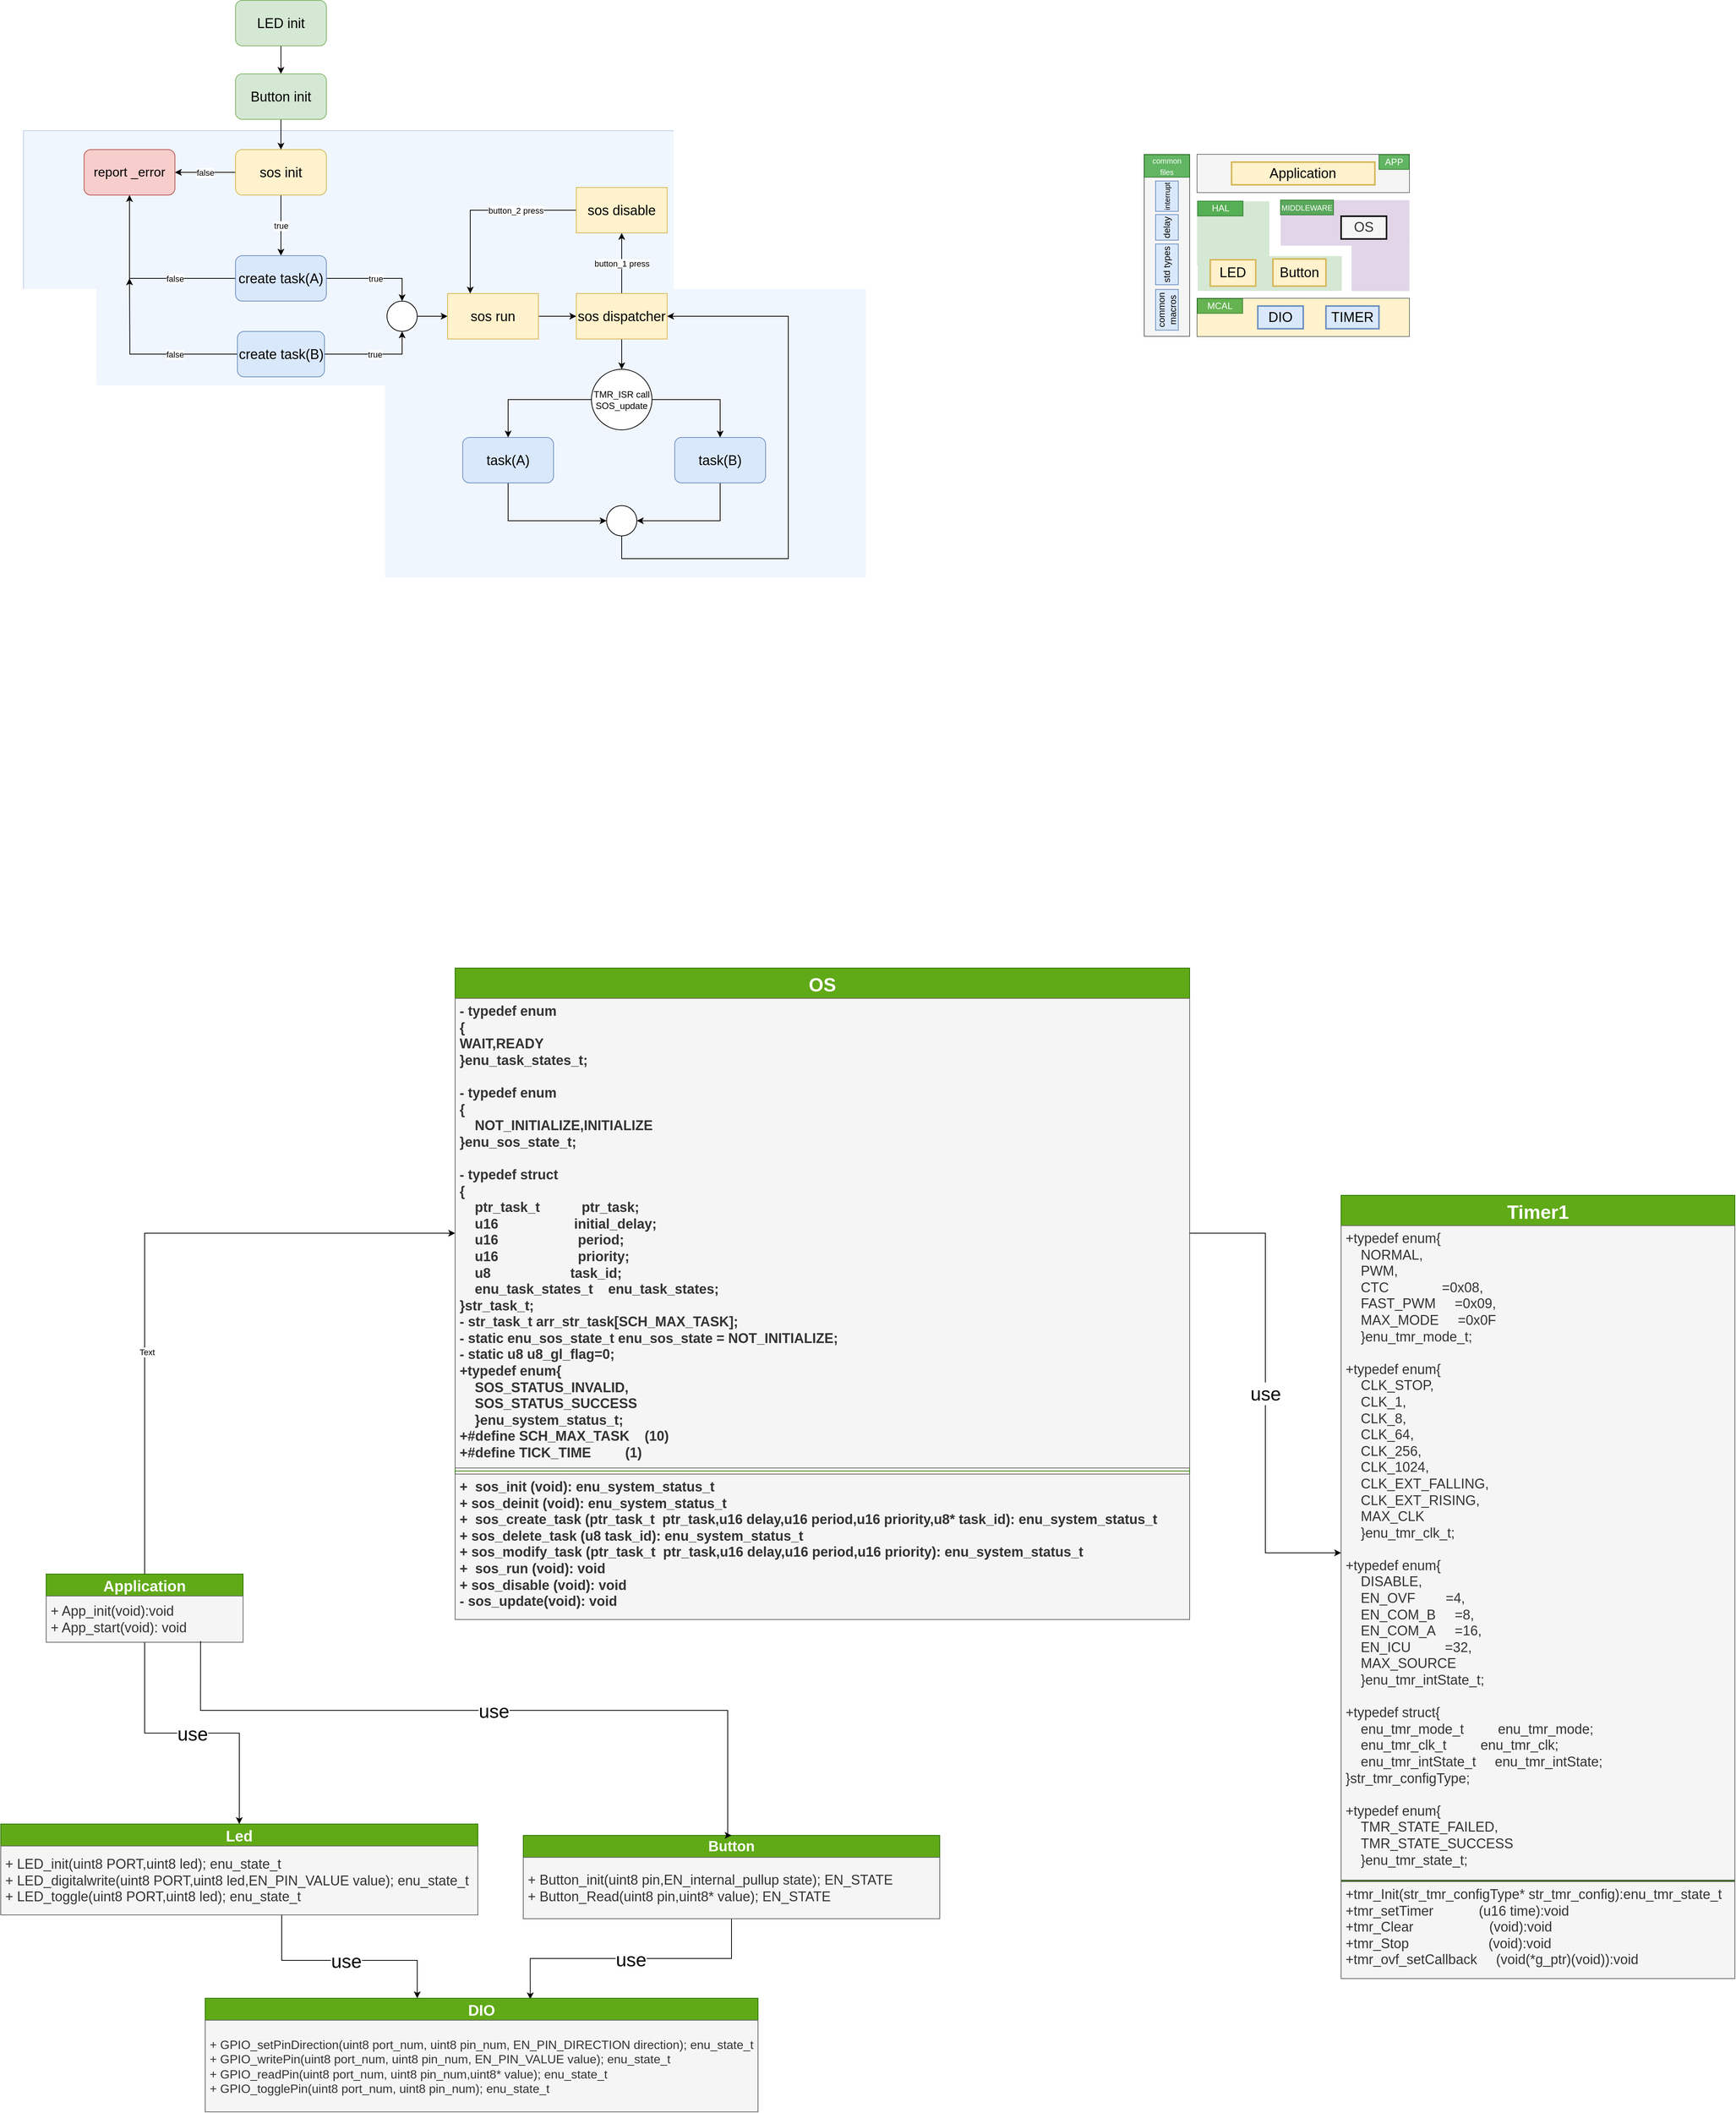 <mxfile version="21.3.2" type="device">
  <diagram name="Page-1" id="PRC118GnW3bNMwE9SSp2">
    <mxGraphModel dx="5867" dy="4667" grid="1" gridSize="10" guides="1" tooltips="1" connect="1" arrows="1" fold="1" page="1" pageScale="1" pageWidth="1169" pageHeight="1654" math="0" shadow="0">
      <root>
        <mxCell id="0" />
        <mxCell id="1" parent="0" />
        <mxCell id="ciEz4s2we0ROn2J_Syiv-123" value="" style="rounded=0;whiteSpace=wrap;html=1;fillColor=#dae8fc;strokeColor=#6c8ebf;opacity=40;" parent="1" vertex="1">
          <mxGeometry x="30" y="-961.5" width="1120" height="615" as="geometry" />
        </mxCell>
        <mxCell id="ciEz4s2we0ROn2J_Syiv-9" value="" style="group;strokeColor=default;" parent="1" vertex="1" connectable="0">
          <mxGeometry x="1580" y="-930" width="280" height="50" as="geometry" />
        </mxCell>
        <mxCell id="ciEz4s2we0ROn2J_Syiv-1" value="" style="rounded=0;whiteSpace=wrap;html=1;fillColor=#f5f5f5;strokeColor=none;fontColor=#333333;" parent="ciEz4s2we0ROn2J_Syiv-9" vertex="1">
          <mxGeometry width="280" height="50" as="geometry" />
        </mxCell>
        <mxCell id="ciEz4s2we0ROn2J_Syiv-2" value="&lt;font style=&quot;font-size: 18px;&quot;&gt;Application&lt;/font&gt;" style="text;html=1;strokeColor=#d6b656;fillColor=#fff2cc;align=center;verticalAlign=middle;whiteSpace=wrap;rounded=0;strokeWidth=2;" parent="ciEz4s2we0ROn2J_Syiv-9" vertex="1">
          <mxGeometry x="45.37" y="10" width="189.259" height="30" as="geometry" />
        </mxCell>
        <mxCell id="ciEz4s2we0ROn2J_Syiv-44" value="APP" style="text;html=1;strokeColor=#005700;fillColor=#008a00;align=center;verticalAlign=middle;whiteSpace=wrap;rounded=0;fontColor=#ffffff;opacity=60;" parent="ciEz4s2we0ROn2J_Syiv-9" vertex="1">
          <mxGeometry x="240" width="40" height="19.71" as="geometry" />
        </mxCell>
        <mxCell id="ciEz4s2we0ROn2J_Syiv-24" value="" style="group;strokeWidth=0;strokeColor=none;" parent="1" vertex="1" connectable="0">
          <mxGeometry x="1690" y="-870" width="170" height="120.0" as="geometry" />
        </mxCell>
        <mxCell id="ciEz4s2we0ROn2J_Syiv-22" value="" style="rounded=0;whiteSpace=wrap;html=1;strokeWidth=0;strokeColor=none;fillColor=#e1d5e7;" parent="ciEz4s2we0ROn2J_Syiv-24" vertex="1">
          <mxGeometry width="170" height="60" as="geometry" />
        </mxCell>
        <mxCell id="ciEz4s2we0ROn2J_Syiv-23" value="" style="rounded=0;whiteSpace=wrap;html=1;strokeWidth=0;strokeColor=none;fillColor=#e1d5e7;" parent="ciEz4s2we0ROn2J_Syiv-24" vertex="1">
          <mxGeometry x="93.5" y="51.429" width="76.5" height="68.571" as="geometry" />
        </mxCell>
        <mxCell id="ciEz4s2we0ROn2J_Syiv-3" value="&lt;font style=&quot;font-size: 18px;&quot;&gt;OS&lt;/font&gt;" style="text;html=1;strokeColor=default;fillColor=#f5f5f5;align=center;verticalAlign=middle;whiteSpace=wrap;rounded=0;container=0;strokeWidth=2;fontColor=#333333;" parent="ciEz4s2we0ROn2J_Syiv-24" vertex="1">
          <mxGeometry x="80" y="21.43" width="60" height="30" as="geometry" />
        </mxCell>
        <mxCell id="ciEz4s2we0ROn2J_Syiv-35" value="&lt;font style=&quot;font-size: 10px;&quot;&gt;MIDDLEWARE&lt;/font&gt;" style="text;html=1;strokeColor=#005700;fillColor=#008a00;align=center;verticalAlign=middle;whiteSpace=wrap;rounded=0;fontColor=#ffffff;opacity=60;" parent="ciEz4s2we0ROn2J_Syiv-24" vertex="1">
          <mxGeometry width="70" height="19.71" as="geometry" />
        </mxCell>
        <mxCell id="ciEz4s2we0ROn2J_Syiv-10" value="" style="rounded=0;whiteSpace=wrap;html=1;container=0;fillColor=#f5f5f5;fontColor=#333333;strokeColor=#666666;" parent="1" vertex="1">
          <mxGeometry x="1510" y="-930" width="60" height="240" as="geometry" />
        </mxCell>
        <mxCell id="ciEz4s2we0ROn2J_Syiv-25" value="" style="group;strokeWidth=0;rotation=-180;" parent="1" vertex="1" connectable="0">
          <mxGeometry x="1590" y="-830" width="190" height="90" as="geometry" />
        </mxCell>
        <mxCell id="ciEz4s2we0ROn2J_Syiv-26" value="" style="rounded=0;whiteSpace=wrap;html=1;strokeWidth=0;strokeColor=#82b366;fillColor=#d5e8d4;rotation=-180;" parent="ciEz4s2we0ROn2J_Syiv-25" vertex="1">
          <mxGeometry x="-9.5" y="34" width="190" height="45.714" as="geometry" />
        </mxCell>
        <mxCell id="ciEz4s2we0ROn2J_Syiv-27" value="" style="rounded=0;whiteSpace=wrap;html=1;strokeWidth=0;strokeColor=none;fillColor=#d5e8d4;rotation=-180;" parent="ciEz4s2we0ROn2J_Syiv-25" vertex="1">
          <mxGeometry x="-10.5" y="-38.58" width="95.5" height="84.29" as="geometry" />
        </mxCell>
        <mxCell id="ciEz4s2we0ROn2J_Syiv-6" value="&lt;font style=&quot;font-size: 18px;&quot;&gt;LED&lt;/font&gt;" style="text;html=1;strokeColor=#d6b656;fillColor=#fff2cc;align=center;verticalAlign=middle;whiteSpace=wrap;rounded=0;strokeWidth=2;" parent="ciEz4s2we0ROn2J_Syiv-25" vertex="1">
          <mxGeometry x="7.25" y="38.93" width="60" height="34.79" as="geometry" />
        </mxCell>
        <mxCell id="ciEz4s2we0ROn2J_Syiv-7" value="&lt;font style=&quot;font-size: 18px;&quot;&gt;Button&lt;/font&gt;" style="text;html=1;strokeColor=#d6b656;fillColor=#fff2cc;align=center;verticalAlign=middle;whiteSpace=wrap;rounded=0;strokeWidth=2;" parent="ciEz4s2we0ROn2J_Syiv-25" vertex="1">
          <mxGeometry x="90" y="37.86" width="70" height="35.86" as="geometry" />
        </mxCell>
        <mxCell id="ciEz4s2we0ROn2J_Syiv-30" value="" style="group;strokeColor=default;" parent="1" vertex="1" connectable="0">
          <mxGeometry x="1580" y="-740" width="280" height="50.0" as="geometry" />
        </mxCell>
        <mxCell id="ciEz4s2we0ROn2J_Syiv-31" value="" style="rounded=0;whiteSpace=wrap;html=1;fillColor=#fff2cc;strokeColor=none;" parent="ciEz4s2we0ROn2J_Syiv-30" vertex="1">
          <mxGeometry width="280" height="50" as="geometry" />
        </mxCell>
        <mxCell id="ciEz4s2we0ROn2J_Syiv-5" value="&lt;font style=&quot;font-size: 18px;&quot;&gt;DIO&lt;/font&gt;" style="text;html=1;strokeColor=#6c8ebf;fillColor=#dae8fc;align=center;verticalAlign=middle;whiteSpace=wrap;rounded=0;strokeWidth=2;" parent="ciEz4s2we0ROn2J_Syiv-30" vertex="1">
          <mxGeometry x="80" y="10" width="60" height="30" as="geometry" />
        </mxCell>
        <mxCell id="ciEz4s2we0ROn2J_Syiv-4" value="&lt;font style=&quot;font-size: 18px;&quot;&gt;TIMER&lt;/font&gt;" style="text;html=1;strokeColor=#6c8ebf;fillColor=#dae8fc;align=center;verticalAlign=middle;whiteSpace=wrap;rounded=0;strokeWidth=2;" parent="ciEz4s2we0ROn2J_Syiv-30" vertex="1">
          <mxGeometry x="170" y="10" width="70" height="30" as="geometry" />
        </mxCell>
        <mxCell id="ciEz4s2we0ROn2J_Syiv-34" value="MCAL" style="text;html=1;strokeColor=#005700;fillColor=#008a00;align=center;verticalAlign=middle;whiteSpace=wrap;rounded=0;fontColor=#ffffff;opacity=60;" parent="ciEz4s2we0ROn2J_Syiv-30" vertex="1">
          <mxGeometry y="2.132e-14" width="60" height="19.71" as="geometry" />
        </mxCell>
        <mxCell id="ciEz4s2we0ROn2J_Syiv-8" value="&lt;font style=&quot;font-size: 12px;&quot;&gt;common macros&lt;/font&gt;" style="text;html=1;strokeColor=#6c8ebf;fillColor=#dae8fc;align=center;verticalAlign=middle;whiteSpace=wrap;rounded=0;rotation=-90;" parent="1" vertex="1">
          <mxGeometry x="1513.12" y="-740" width="53.75" height="30" as="geometry" />
        </mxCell>
        <mxCell id="ciEz4s2we0ROn2J_Syiv-43" value="&lt;font style=&quot;font-size: 10px;&quot;&gt;common&lt;br&gt;files&lt;br&gt;&lt;/font&gt;" style="text;html=1;strokeColor=#005700;fillColor=#008a00;align=center;verticalAlign=middle;whiteSpace=wrap;rounded=0;fontColor=#ffffff;opacity=60;" parent="1" vertex="1">
          <mxGeometry x="1510" y="-930" width="60" height="30" as="geometry" />
        </mxCell>
        <mxCell id="ciEz4s2we0ROn2J_Syiv-33" value="HAL" style="text;html=1;strokeColor=#005700;fillColor=#008a00;align=center;verticalAlign=middle;whiteSpace=wrap;rounded=0;fontColor=#ffffff;opacity=60;" parent="1" vertex="1">
          <mxGeometry x="1580.5" y="-868.58" width="60" height="19.71" as="geometry" />
        </mxCell>
        <mxCell id="ciEz4s2we0ROn2J_Syiv-60" value="&lt;font style=&quot;font-size: 25px;&quot;&gt;use&lt;/font&gt;" style="edgeStyle=orthogonalEdgeStyle;rounded=0;orthogonalLoop=1;jettySize=auto;html=1;" parent="1" source="ciEz4s2we0ROn2J_Syiv-52" target="ciEz4s2we0ROn2J_Syiv-57" edge="1">
          <mxGeometry relative="1" as="geometry">
            <Array as="points">
              <mxPoint x="371" y="1454" />
              <mxPoint x="550" y="1454" />
            </Array>
          </mxGeometry>
        </mxCell>
        <mxCell id="ciEz4s2we0ROn2J_Syiv-52" value="&lt;font style=&quot;font-size: 20px;&quot;&gt;Led&lt;/font&gt;" style="swimlane;fontStyle=1;align=center;verticalAlign=middle;childLayout=stackLayout;horizontal=1;startSize=29;horizontalStack=0;resizeParent=1;resizeParentMax=0;resizeLast=0;collapsible=0;marginBottom=0;html=1;whiteSpace=wrap;fillColor=#60a917;fontColor=#ffffff;strokeColor=#2D7600;" parent="1" vertex="1">
          <mxGeometry y="1274" width="630" height="120" as="geometry" />
        </mxCell>
        <mxCell id="ciEz4s2we0ROn2J_Syiv-54" value="&lt;div style=&quot;font-size: 18px;&quot;&gt;&lt;font style=&quot;font-size: 18px;&quot;&gt;+ LED_init(uint8 PORT,uint8 led); enu_state_t&lt;/font&gt;&lt;/div&gt;&lt;div style=&quot;font-size: 18px;&quot;&gt;&lt;font style=&quot;font-size: 18px;&quot;&gt;+ LED_digitalwrite(uint8 PORT,uint8 led,EN_PIN_VALUE value); enu_state_t&lt;/font&gt;&lt;/div&gt;&lt;div style=&quot;font-size: 18px;&quot;&gt;&lt;font style=&quot;font-size: 18px;&quot;&gt;+ LED_toggle(uint8 PORT,uint8 led); enu_state_t&lt;/font&gt;&lt;br&gt;&lt;/div&gt;" style="text;html=1;strokeColor=#666666;fillColor=#f5f5f5;align=left;verticalAlign=middle;spacingLeft=4;spacingRight=4;overflow=hidden;rotatable=0;points=[[0,0.5],[1,0.5]];portConstraint=eastwest;whiteSpace=wrap;fontColor=#333333;" parent="ciEz4s2we0ROn2J_Syiv-52" vertex="1">
          <mxGeometry y="29" width="630" height="91" as="geometry" />
        </mxCell>
        <mxCell id="ciEz4s2we0ROn2J_Syiv-61" value="&lt;font style=&quot;font-size: 25px;&quot;&gt;use&lt;/font&gt;" style="edgeStyle=orthogonalEdgeStyle;rounded=0;orthogonalLoop=1;jettySize=auto;html=1;entryX=0.588;entryY=0.009;entryDx=0;entryDy=0;entryPerimeter=0;" parent="1" source="ciEz4s2we0ROn2J_Syiv-55" target="ciEz4s2we0ROn2J_Syiv-57" edge="1">
          <mxGeometry relative="1" as="geometry" />
        </mxCell>
        <mxCell id="ciEz4s2we0ROn2J_Syiv-55" value="&lt;font style=&quot;font-size: 19px;&quot;&gt;Button&lt;/font&gt;" style="swimlane;fontStyle=1;align=center;verticalAlign=middle;childLayout=stackLayout;horizontal=1;startSize=29;horizontalStack=0;resizeParent=1;resizeParentMax=0;resizeLast=0;collapsible=0;marginBottom=0;html=1;whiteSpace=wrap;fillColor=#60a917;fontColor=#ffffff;strokeColor=#2D7600;" parent="1" vertex="1">
          <mxGeometry x="690" y="1289" width="550" height="110" as="geometry" />
        </mxCell>
        <mxCell id="ciEz4s2we0ROn2J_Syiv-56" value="&lt;div style=&quot;font-size: 18px;&quot;&gt;&lt;div&gt;+ Button_init(uint8 pin,EN_internal_pullup state); EN_STATE&lt;/div&gt;&lt;div&gt;+ Button_Read(uint8 pin,uint8* value); EN_STATE&lt;/div&gt;&lt;/div&gt;" style="text;html=1;strokeColor=#666666;fillColor=#f5f5f5;align=left;verticalAlign=middle;spacingLeft=4;spacingRight=4;overflow=hidden;rotatable=0;points=[[0,0.5],[1,0.5]];portConstraint=eastwest;whiteSpace=wrap;fontColor=#333333;" parent="ciEz4s2we0ROn2J_Syiv-55" vertex="1">
          <mxGeometry y="29" width="550" height="81" as="geometry" />
        </mxCell>
        <mxCell id="ciEz4s2we0ROn2J_Syiv-57" value="&lt;font style=&quot;font-size: 20px;&quot;&gt;DIO&lt;/font&gt;" style="swimlane;fontStyle=1;align=center;verticalAlign=middle;childLayout=stackLayout;horizontal=1;startSize=29;horizontalStack=0;resizeParent=1;resizeParentMax=0;resizeLast=0;collapsible=0;marginBottom=0;html=1;whiteSpace=wrap;fillColor=#60a917;fontColor=#ffffff;strokeColor=#2D7600;" parent="1" vertex="1">
          <mxGeometry x="270" y="1504" width="730" height="150" as="geometry" />
        </mxCell>
        <mxCell id="ciEz4s2we0ROn2J_Syiv-58" value="&lt;div style=&quot;font-size: 16px;&quot;&gt;&lt;div&gt;+ GPIO_setPinDirection(uint8 port_num, uint8 pin_num, EN_PIN_DIRECTION direction); enu_state_t&lt;/div&gt;&lt;div&gt;+ GPIO_writePin(uint8 port_num, uint8 pin_num, EN_PIN_VALUE value); enu_state_t&lt;/div&gt;&lt;div&gt;+ GPIO_readPin(uint8 port_num, uint8 pin_num,uint8* value); enu_state_t&lt;/div&gt;&lt;div&gt;+ GPIO_togglePin(uint8 port_num, uint8 pin_num); enu_state_t&lt;/div&gt;&lt;/div&gt;" style="text;html=1;strokeColor=#666666;fillColor=#f5f5f5;align=left;verticalAlign=middle;spacingLeft=4;spacingRight=4;overflow=hidden;rotatable=0;points=[[0,0.5],[1,0.5]];portConstraint=eastwest;whiteSpace=wrap;fontColor=#333333;" parent="ciEz4s2we0ROn2J_Syiv-57" vertex="1">
          <mxGeometry y="29" width="730" height="121" as="geometry" />
        </mxCell>
        <mxCell id="ciEz4s2we0ROn2J_Syiv-65" value="&lt;font style=&quot;font-size: 25px;&quot;&gt;use&lt;/font&gt;" style="edgeStyle=orthogonalEdgeStyle;rounded=0;orthogonalLoop=1;jettySize=auto;html=1;entryX=0.5;entryY=0;entryDx=0;entryDy=0;" parent="1" source="ciEz4s2we0ROn2J_Syiv-63" target="ciEz4s2we0ROn2J_Syiv-52" edge="1">
          <mxGeometry relative="1" as="geometry" />
        </mxCell>
        <mxCell id="L2GQU_8O78jV2OrsbS9D-6" style="edgeStyle=orthogonalEdgeStyle;rounded=0;orthogonalLoop=1;jettySize=auto;html=1;exitX=0.5;exitY=0;exitDx=0;exitDy=0;" edge="1" parent="1" source="ciEz4s2we0ROn2J_Syiv-63" target="L2GQU_8O78jV2OrsbS9D-2">
          <mxGeometry relative="1" as="geometry" />
        </mxCell>
        <mxCell id="L2GQU_8O78jV2OrsbS9D-7" value="Text" style="edgeLabel;html=1;align=center;verticalAlign=middle;resizable=0;points=[];" vertex="1" connectable="0" parent="L2GQU_8O78jV2OrsbS9D-6">
          <mxGeometry x="-0.317" y="-3" relative="1" as="geometry">
            <mxPoint as="offset" />
          </mxGeometry>
        </mxCell>
        <mxCell id="ciEz4s2we0ROn2J_Syiv-63" value="&lt;font style=&quot;font-size: 20px;&quot;&gt;Application&lt;/font&gt;" style="swimlane;fontStyle=1;align=center;verticalAlign=middle;childLayout=stackLayout;horizontal=1;startSize=29;horizontalStack=0;resizeParent=1;resizeParentMax=0;resizeLast=0;collapsible=0;marginBottom=0;html=1;whiteSpace=wrap;fillColor=#60a917;fontColor=#ffffff;strokeColor=#2D7600;" parent="1" vertex="1">
          <mxGeometry x="60" y="944" width="260" height="90" as="geometry" />
        </mxCell>
        <mxCell id="ciEz4s2we0ROn2J_Syiv-64" value="&lt;div style=&quot;font-size: 18px;&quot;&gt;&lt;font style=&quot;font-size: 18px;&quot;&gt;+ App_init(void):void&lt;/font&gt;&lt;/div&gt;&lt;div style=&quot;font-size: 18px;&quot;&gt;+ App_start(void): void&lt;/div&gt;" style="text;html=1;strokeColor=#666666;fillColor=#f5f5f5;align=left;verticalAlign=middle;spacingLeft=4;spacingRight=4;overflow=hidden;rotatable=0;points=[[0,0.5],[1,0.5]];portConstraint=eastwest;whiteSpace=wrap;fontColor=#333333;" parent="ciEz4s2we0ROn2J_Syiv-63" vertex="1">
          <mxGeometry y="29" width="260" height="61" as="geometry" />
        </mxCell>
        <mxCell id="ciEz4s2we0ROn2J_Syiv-66" value="&lt;font style=&quot;font-size: 25px;&quot;&gt;use&lt;/font&gt;" style="edgeStyle=orthogonalEdgeStyle;rounded=0;orthogonalLoop=1;jettySize=auto;html=1;exitX=0.784;exitY=0.975;exitDx=0;exitDy=0;entryX=0.5;entryY=0;entryDx=0;entryDy=0;exitPerimeter=0;" parent="1" source="ciEz4s2we0ROn2J_Syiv-64" target="ciEz4s2we0ROn2J_Syiv-55" edge="1">
          <mxGeometry relative="1" as="geometry">
            <Array as="points">
              <mxPoint x="264" y="1124" />
              <mxPoint x="960" y="1124" />
              <mxPoint x="960" y="1289" />
            </Array>
          </mxGeometry>
        </mxCell>
        <mxCell id="ciEz4s2we0ROn2J_Syiv-69" value="&lt;font style=&quot;font-size: 25px;&quot;&gt;Timer1&lt;/font&gt;" style="swimlane;fontStyle=1;align=center;verticalAlign=top;childLayout=stackLayout;horizontal=1;startSize=40;horizontalStack=0;resizeParent=1;resizeParentMax=0;resizeLast=0;collapsible=1;marginBottom=0;whiteSpace=wrap;html=1;fillColor=#60a917;fontColor=#ffffff;strokeColor=#2D7600;" parent="1" vertex="1">
          <mxGeometry x="1770" y="444" width="520" height="1034" as="geometry" />
        </mxCell>
        <mxCell id="ciEz4s2we0ROn2J_Syiv-70" value="&lt;div style=&quot;font-size: 18px;&quot;&gt;&lt;div style=&quot;&quot;&gt;+typedef enum{&lt;/div&gt;&lt;div style=&quot;&quot;&gt;&lt;span style=&quot;&quot;&gt;&lt;span style=&quot;&quot;&gt;&lt;span style=&quot;white-space: pre;&quot;&gt;&amp;nbsp;&amp;nbsp;&amp;nbsp;&amp;nbsp;&lt;/span&gt;&lt;/span&gt;NORMAL,&lt;/span&gt;&lt;/div&gt;&lt;div style=&quot;&quot;&gt;&lt;span style=&quot;font-size: 18px;&quot;&gt;&lt;span style=&quot;&quot;&gt;&lt;span style=&quot;white-space: pre;&quot;&gt;&amp;nbsp;&amp;nbsp;&amp;nbsp;&amp;nbsp;&lt;/span&gt;&lt;/span&gt;PWM,&lt;/span&gt;&lt;/div&gt;&lt;div style=&quot;&quot;&gt;&lt;span style=&quot;font-size: 18px;&quot;&gt;&lt;span style=&quot;&quot;&gt;&lt;span style=&quot;white-space: pre;&quot;&gt;&amp;nbsp;&amp;nbsp;&amp;nbsp;&amp;nbsp;&lt;/span&gt;&lt;/span&gt;CTC&lt;span style=&quot;&quot;&gt;&lt;span style=&quot;white-space: pre;&quot;&gt;&amp;nbsp;&amp;nbsp;&amp;nbsp;&amp;nbsp;&lt;/span&gt;&lt;span style=&quot;white-space: pre;&quot;&gt;&amp;nbsp;&amp;nbsp;&amp;nbsp;&amp;nbsp;&lt;/span&gt;&lt;span style=&quot;white-space: pre;&quot;&gt;&amp;nbsp;&amp;nbsp;&amp;nbsp;&amp;nbsp;&lt;span style=&quot;white-space: pre;&quot;&gt;	&lt;/span&gt;&lt;span style=&quot;white-space: pre;&quot;&gt;	&lt;/span&gt;&lt;/span&gt;&lt;/span&gt;=0x08,&lt;/span&gt;&lt;/div&gt;&lt;div style=&quot;&quot;&gt;&lt;span style=&quot;font-size: 18px;&quot;&gt;&lt;span style=&quot;&quot;&gt;&lt;span style=&quot;white-space: pre;&quot;&gt;&amp;nbsp;&amp;nbsp;&amp;nbsp;&amp;nbsp;&lt;/span&gt;&lt;/span&gt;FAST_PWM&lt;span style=&quot;&quot;&gt;&lt;span style=&quot;white-space: pre;&quot;&gt;&amp;nbsp;&amp;nbsp;&amp;nbsp;&amp;nbsp;&lt;span style=&quot;white-space: pre;&quot;&gt;	&lt;/span&gt;&lt;/span&gt;&lt;/span&gt;=0x09,&lt;/span&gt;&lt;/div&gt;&lt;div style=&quot;&quot;&gt;&lt;span style=&quot;font-size: 18px;&quot;&gt;&lt;span style=&quot;&quot;&gt;&lt;span style=&quot;white-space: pre;&quot;&gt;&amp;nbsp;&amp;nbsp;&amp;nbsp;&amp;nbsp;&lt;/span&gt;&lt;/span&gt;MAX_MODE&lt;span style=&quot;&quot;&gt;&lt;span style=&quot;white-space: pre;&quot;&gt;&amp;nbsp;&amp;nbsp;&amp;nbsp;&amp;nbsp;&lt;span style=&quot;white-space: pre;&quot;&gt;	&lt;/span&gt;&lt;/span&gt;&lt;/span&gt;=0x0F&lt;/span&gt;&lt;/div&gt;&lt;div style=&quot;&quot;&gt;&lt;span style=&quot;font-size: 18px;&quot;&gt;&lt;span style=&quot;&quot;&gt;&lt;span style=&quot;white-space: pre;&quot;&gt;&amp;nbsp;&amp;nbsp;&amp;nbsp;&amp;nbsp;&lt;/span&gt;&lt;/span&gt;}enu_tmr_mode_t;&lt;/span&gt;&lt;/div&gt;&lt;div style=&quot;&quot;&gt;&lt;span style=&quot;font-size: 18px;&quot;&gt;&lt;br&gt;&lt;/span&gt;&lt;/div&gt;&lt;div style=&quot;&quot;&gt;&lt;span style=&quot;font-size: 18px;&quot;&gt;+typedef enum{&lt;/span&gt;&lt;/div&gt;&lt;div style=&quot;&quot;&gt;&lt;span style=&quot;font-size: 18px;&quot;&gt;&lt;span style=&quot;&quot;&gt;&lt;span style=&quot;white-space: pre;&quot;&gt;&amp;nbsp;&amp;nbsp;&amp;nbsp;&amp;nbsp;&lt;/span&gt;&lt;/span&gt;CLK_STOP,&lt;/span&gt;&lt;/div&gt;&lt;div style=&quot;&quot;&gt;&lt;span style=&quot;font-size: 18px;&quot;&gt;&lt;span style=&quot;&quot;&gt;&lt;span style=&quot;white-space: pre;&quot;&gt;&amp;nbsp;&amp;nbsp;&amp;nbsp;&amp;nbsp;&lt;/span&gt;&lt;/span&gt;CLK_1,&lt;/span&gt;&lt;/div&gt;&lt;div style=&quot;&quot;&gt;&lt;span style=&quot;font-size: 18px;&quot;&gt;&lt;span style=&quot;&quot;&gt;&lt;span style=&quot;white-space: pre;&quot;&gt;&amp;nbsp;&amp;nbsp;&amp;nbsp;&amp;nbsp;&lt;/span&gt;&lt;/span&gt;CLK_8,&lt;/span&gt;&lt;/div&gt;&lt;div style=&quot;&quot;&gt;&lt;span style=&quot;font-size: 18px;&quot;&gt;&lt;span style=&quot;&quot;&gt;&lt;span style=&quot;white-space: pre;&quot;&gt;&amp;nbsp;&amp;nbsp;&amp;nbsp;&amp;nbsp;&lt;/span&gt;&lt;/span&gt;CLK_64,&lt;/span&gt;&lt;/div&gt;&lt;div style=&quot;&quot;&gt;&lt;span style=&quot;font-size: 18px;&quot;&gt;&lt;span style=&quot;&quot;&gt;&lt;span style=&quot;white-space: pre;&quot;&gt;&amp;nbsp;&amp;nbsp;&amp;nbsp;&amp;nbsp;&lt;/span&gt;&lt;/span&gt;CLK_256,&lt;/span&gt;&lt;/div&gt;&lt;div style=&quot;&quot;&gt;&lt;span style=&quot;font-size: 18px;&quot;&gt;&lt;span style=&quot;&quot;&gt;&lt;span style=&quot;white-space: pre;&quot;&gt;&amp;nbsp;&amp;nbsp;&amp;nbsp;&amp;nbsp;&lt;/span&gt;&lt;/span&gt;CLK_1024,&lt;/span&gt;&lt;/div&gt;&lt;div style=&quot;&quot;&gt;&lt;span style=&quot;font-size: 18px;&quot;&gt;&lt;span style=&quot;&quot;&gt;&lt;span style=&quot;white-space: pre;&quot;&gt;&amp;nbsp;&amp;nbsp;&amp;nbsp;&amp;nbsp;&lt;/span&gt;&lt;/span&gt;CLK_EXT_FALLING,&lt;/span&gt;&lt;/div&gt;&lt;div style=&quot;&quot;&gt;&lt;span style=&quot;font-size: 18px;&quot;&gt;&lt;span style=&quot;&quot;&gt;&lt;span style=&quot;white-space: pre;&quot;&gt;&amp;nbsp;&amp;nbsp;&amp;nbsp;&amp;nbsp;&lt;/span&gt;&lt;/span&gt;CLK_EXT_RISING,&lt;/span&gt;&lt;/div&gt;&lt;div style=&quot;&quot;&gt;&lt;span style=&quot;font-size: 18px;&quot;&gt;&lt;span style=&quot;&quot;&gt;&lt;span style=&quot;white-space: pre;&quot;&gt;&amp;nbsp;&amp;nbsp;&amp;nbsp;&amp;nbsp;&lt;/span&gt;&lt;/span&gt;MAX_CLK&lt;/span&gt;&lt;/div&gt;&lt;div style=&quot;&quot;&gt;&lt;span style=&quot;font-size: 18px;&quot;&gt;&lt;span style=&quot;&quot;&gt;&lt;span style=&quot;white-space: pre;&quot;&gt;&amp;nbsp;&amp;nbsp;&amp;nbsp;&amp;nbsp;&lt;/span&gt;&lt;/span&gt;}enu_tmr_clk_t;&lt;/span&gt;&lt;/div&gt;&lt;div style=&quot;&quot;&gt;&lt;span style=&quot;font-size: 18px;&quot;&gt;&lt;br&gt;&lt;/span&gt;&lt;/div&gt;&lt;div style=&quot;&quot;&gt;&lt;span style=&quot;font-size: 18px;&quot;&gt;+typedef enum{&lt;/span&gt;&lt;/div&gt;&lt;div style=&quot;&quot;&gt;&lt;span style=&quot;font-size: 18px;&quot;&gt;&lt;span style=&quot;&quot;&gt;&lt;span style=&quot;white-space: pre;&quot;&gt;&amp;nbsp;&amp;nbsp;&amp;nbsp;&amp;nbsp;&lt;/span&gt;&lt;/span&gt;DISABLE,&lt;/span&gt;&lt;/div&gt;&lt;div style=&quot;&quot;&gt;&lt;span style=&quot;font-size: 18px;&quot;&gt;&lt;span style=&quot;&quot;&gt;&lt;span style=&quot;white-space: pre;&quot;&gt;&amp;nbsp;&amp;nbsp;&amp;nbsp;&amp;nbsp;&lt;/span&gt;&lt;/span&gt;EN_OVF&lt;span style=&quot;&quot;&gt;&lt;span style=&quot;white-space: pre;&quot;&gt;&amp;nbsp;&amp;nbsp;&amp;nbsp;&amp;nbsp;&lt;/span&gt;&lt;span style=&quot;white-space: pre;&quot;&gt;&amp;nbsp;&amp;nbsp;&amp;nbsp;&lt;span style=&quot;white-space: pre;&quot;&gt;	&lt;/span&gt;&lt;/span&gt;&lt;/span&gt;=4,&lt;/span&gt;&lt;/div&gt;&lt;div style=&quot;&quot;&gt;&lt;span style=&quot;font-size: 18px;&quot;&gt;&lt;span style=&quot;&quot;&gt;&lt;span style=&quot;white-space: pre;&quot;&gt;&amp;nbsp;&amp;nbsp;&amp;nbsp;&amp;nbsp;&lt;/span&gt;&lt;/span&gt;EN_COM_B&lt;span style=&quot;&quot;&gt;&lt;span style=&quot;white-space: pre;&quot;&gt;&amp;nbsp;&amp;nbsp;&amp;nbsp;&amp;nbsp;&lt;span style=&quot;white-space: pre;&quot;&gt;	&lt;/span&gt;&lt;/span&gt;&lt;/span&gt;=8,&lt;/span&gt;&lt;/div&gt;&lt;div style=&quot;&quot;&gt;&lt;span style=&quot;font-size: 18px;&quot;&gt;&lt;span style=&quot;&quot;&gt;&lt;span style=&quot;white-space: pre;&quot;&gt;&amp;nbsp;&amp;nbsp;&amp;nbsp;&amp;nbsp;&lt;/span&gt;&lt;/span&gt;EN_COM_A&lt;span style=&quot;&quot;&gt;&lt;span style=&quot;white-space: pre;&quot;&gt;&amp;nbsp;&amp;nbsp;&amp;nbsp;&amp;nbsp;&lt;span style=&quot;white-space: pre;&quot;&gt;	&lt;/span&gt;&lt;/span&gt;&lt;/span&gt;=16,&lt;/span&gt;&lt;/div&gt;&lt;div style=&quot;&quot;&gt;&lt;span style=&quot;font-size: 18px;&quot;&gt;&lt;span style=&quot;&quot;&gt;&lt;span style=&quot;white-space: pre;&quot;&gt;&amp;nbsp;&amp;nbsp;&amp;nbsp;&amp;nbsp;&lt;/span&gt;&lt;/span&gt;EN_ICU&lt;span style=&quot;&quot;&gt;&lt;span style=&quot;white-space: pre;&quot;&gt;&amp;nbsp;&amp;nbsp;&amp;nbsp;&amp;nbsp;&lt;/span&gt;&lt;span style=&quot;white-space: pre;&quot;&gt;&amp;nbsp;&amp;nbsp;&amp;nbsp;&amp;nbsp;&lt;span style=&quot;white-space: pre;&quot;&gt;	&lt;/span&gt;&lt;/span&gt;&lt;/span&gt;=32,&lt;/span&gt;&lt;/div&gt;&lt;div style=&quot;&quot;&gt;&lt;span style=&quot;font-size: 18px;&quot;&gt;&lt;span style=&quot;&quot;&gt;&lt;span style=&quot;white-space: pre;&quot;&gt;&amp;nbsp;&amp;nbsp;&amp;nbsp;&amp;nbsp;&lt;/span&gt;&lt;/span&gt;MAX_SOURCE&lt;/span&gt;&lt;/div&gt;&lt;div style=&quot;&quot;&gt;&lt;span style=&quot;font-size: 18px;&quot;&gt;&lt;span style=&quot;&quot;&gt;&lt;span style=&quot;white-space: pre;&quot;&gt;&amp;nbsp;&amp;nbsp;&amp;nbsp;&amp;nbsp;&lt;/span&gt;&lt;/span&gt;}enu_tmr_intState_t;&lt;/span&gt;&lt;/div&gt;&lt;div style=&quot;&quot;&gt;&lt;span style=&quot;font-size: 18px;&quot;&gt;&lt;br&gt;&lt;/span&gt;&lt;/div&gt;&lt;div style=&quot;&quot;&gt;&lt;span style=&quot;font-size: 18px;&quot;&gt;+typedef struct{&lt;/span&gt;&lt;/div&gt;&lt;div style=&quot;&quot;&gt;&lt;span style=&quot;font-size: 18px;&quot;&gt;&lt;span style=&quot;&quot;&gt;&lt;span style=&quot;white-space: pre;&quot;&gt;&amp;nbsp;&amp;nbsp;&amp;nbsp;&amp;nbsp;&lt;/span&gt;&lt;/span&gt;enu_tmr_mode_t&lt;span style=&quot;&quot;&gt;&lt;span style=&quot;white-space: pre;&quot;&gt;&amp;nbsp;&amp;nbsp;&amp;nbsp;&amp;nbsp;&lt;/span&gt;&lt;span style=&quot;white-space: pre;&quot;&gt;&amp;nbsp;&amp;nbsp;&amp;nbsp;&amp;nbsp;&lt;span style=&quot;white-space: pre;&quot;&gt;	&lt;/span&gt;&lt;/span&gt;&lt;/span&gt;enu_tmr_mode;&lt;/span&gt;&lt;/div&gt;&lt;div style=&quot;&quot;&gt;&lt;span style=&quot;font-size: 18px;&quot;&gt;&lt;span style=&quot;&quot;&gt;&lt;span style=&quot;white-space: pre;&quot;&gt;&amp;nbsp;&amp;nbsp;&amp;nbsp;&amp;nbsp;&lt;/span&gt;&lt;/span&gt;enu_tmr_clk_t&lt;span style=&quot;&quot;&gt;&lt;span style=&quot;white-space: pre;&quot;&gt;&amp;nbsp;&amp;nbsp;&amp;nbsp;&amp;nbsp;&lt;/span&gt;&lt;span style=&quot;white-space: pre;&quot;&gt;&amp;nbsp;&amp;nbsp;&amp;nbsp;&amp;nbsp;&lt;span style=&quot;white-space: pre;&quot;&gt;	&lt;/span&gt;&lt;/span&gt;&lt;/span&gt;enu_tmr_clk;&lt;/span&gt;&lt;/div&gt;&lt;div style=&quot;&quot;&gt;&lt;span style=&quot;font-size: 18px;&quot;&gt;&lt;span style=&quot;&quot;&gt;&lt;span style=&quot;white-space: pre;&quot;&gt;&amp;nbsp;&amp;nbsp;&amp;nbsp;&amp;nbsp;&lt;/span&gt;&lt;/span&gt;enu_tmr_intState_t&lt;span style=&quot;&quot;&gt;&lt;span style=&quot;white-space: pre;&quot;&gt;&amp;nbsp;&amp;nbsp;&amp;nbsp;&amp;nbsp;&lt;span style=&quot;white-space: pre;&quot;&gt;	&lt;/span&gt;&lt;/span&gt;&lt;/span&gt;enu_tmr_intState;&lt;/span&gt;&lt;/div&gt;&lt;div style=&quot;&quot;&gt;&lt;span style=&quot;font-size: 18px;&quot;&gt;}str_tmr_configType;&lt;/span&gt;&lt;/div&gt;&lt;div style=&quot;&quot;&gt;&lt;span style=&quot;font-size: 18px;&quot;&gt;&lt;br&gt;&lt;/span&gt;&lt;/div&gt;&lt;div style=&quot;&quot;&gt;&lt;span style=&quot;font-size: 18px;&quot;&gt;+typedef enum{&lt;/span&gt;&lt;/div&gt;&lt;div style=&quot;&quot;&gt;&lt;span style=&quot;font-size: 18px;&quot;&gt;&lt;span style=&quot;&quot;&gt;&lt;span style=&quot;white-space: pre;&quot;&gt;&amp;nbsp;&amp;nbsp;&amp;nbsp;&amp;nbsp;&lt;/span&gt;&lt;/span&gt;TMR_STATE_FAILED,&lt;/span&gt;&lt;/div&gt;&lt;div style=&quot;&quot;&gt;&lt;span style=&quot;font-size: 18px;&quot;&gt;&lt;span style=&quot;&quot;&gt;&lt;span style=&quot;white-space: pre;&quot;&gt;&amp;nbsp;&amp;nbsp;&amp;nbsp;&amp;nbsp;&lt;/span&gt;&lt;/span&gt;TMR_STATE_SUCCESS&lt;/span&gt;&lt;/div&gt;&lt;div style=&quot;&quot;&gt;&lt;span style=&quot;font-size: 18px;&quot;&gt;&lt;span style=&quot;&quot;&gt;&lt;span style=&quot;white-space: pre;&quot;&gt;&amp;nbsp;&amp;nbsp;&amp;nbsp;&amp;nbsp;&lt;/span&gt;&lt;/span&gt;}enu_tmr_state_t;&lt;/span&gt;&lt;/div&gt;&lt;div style=&quot;font-size: 18px;&quot;&gt;&lt;br&gt;&lt;/div&gt;&lt;/div&gt;" style="text;strokeColor=#666666;fillColor=#f5f5f5;align=left;verticalAlign=top;spacingLeft=4;spacingRight=4;overflow=hidden;rotatable=0;points=[[0,0.5],[1,0.5]];portConstraint=eastwest;whiteSpace=wrap;html=1;fontColor=#333333;" parent="ciEz4s2we0ROn2J_Syiv-69" vertex="1">
          <mxGeometry y="40" width="520" height="864" as="geometry" />
        </mxCell>
        <mxCell id="ciEz4s2we0ROn2J_Syiv-71" value="" style="line;strokeWidth=1;fillColor=none;align=left;verticalAlign=middle;spacingTop=-1;spacingLeft=3;spacingRight=3;rotatable=0;labelPosition=right;points=[];portConstraint=eastwest;strokeColor=inherit;" parent="ciEz4s2we0ROn2J_Syiv-69" vertex="1">
          <mxGeometry y="904" width="520" height="2" as="geometry" />
        </mxCell>
        <mxCell id="ciEz4s2we0ROn2J_Syiv-72" value="&lt;div style=&quot;font-size: 18px;&quot;&gt;&lt;font style=&quot;font-size: 18px;&quot;&gt;+tmr_Init(str_tmr_configType* str_tmr_config):enu_tmr_state_t&lt;/font&gt;&lt;/div&gt;&lt;div style=&quot;font-size: 18px;&quot;&gt;&lt;span style=&quot;&quot;&gt;+tmr_setTimer&lt;span style=&quot;&quot;&gt;&lt;span style=&quot;&quot;&gt;&amp;nbsp;&amp;nbsp;&amp;nbsp;&amp;nbsp;&lt;/span&gt;&lt;span style=&quot;&quot;&gt;&amp;nbsp;&amp;nbsp;&amp;nbsp;&amp;nbsp;&lt;/span&gt;&lt;span style=&quot;&quot;&gt;&amp;nbsp;&amp;nbsp;&amp;nbsp;&lt;span style=&quot;white-space: pre;&quot;&gt;	&lt;/span&gt;&lt;/span&gt;&lt;/span&gt;(u16 time):void&lt;/span&gt;&lt;/div&gt;&lt;div&gt;&lt;span style=&quot;font-size: 18px;&quot;&gt;+tmr_Clear&lt;span style=&quot;&quot;&gt;&lt;span style=&quot;&quot;&gt;&amp;nbsp;&amp;nbsp;&amp;nbsp;&amp;nbsp;&lt;/span&gt;&lt;span style=&quot;&quot;&gt;&amp;nbsp;&amp;nbsp;&amp;nbsp;&amp;nbsp;&lt;/span&gt;&lt;span style=&quot;&quot;&gt;&amp;nbsp;&amp;nbsp;&amp;nbsp;&amp;nbsp;&lt;/span&gt;&lt;span style=&quot;&quot;&gt;&amp;nbsp;&amp;nbsp;&amp;nbsp;&lt;span style=&quot;&quot;&gt;&lt;span style=&quot;white-space: pre;&quot;&gt;&amp;nbsp;&amp;nbsp;&amp;nbsp;&amp;nbsp;&lt;span style=&quot;white-space: pre;&quot;&gt;	&lt;/span&gt;&lt;/span&gt;&lt;/span&gt;&lt;/span&gt;&lt;/span&gt;(void):void&lt;/span&gt;&lt;/div&gt;&lt;div&gt;&lt;span style=&quot;font-size: 18px;&quot;&gt;+tmr_Stop&lt;span style=&quot;&quot;&gt;&lt;span style=&quot;&quot;&gt;&amp;nbsp;&amp;nbsp;&amp;nbsp;&amp;nbsp;&lt;/span&gt;&lt;span style=&quot;&quot;&gt;&amp;nbsp;&amp;nbsp;&amp;nbsp;&amp;nbsp;&lt;/span&gt;&lt;span style=&quot;&quot;&gt;&amp;nbsp;&amp;nbsp;&amp;nbsp;&amp;nbsp;&lt;/span&gt;&lt;span style=&quot;&quot;&gt;&amp;nbsp;&amp;nbsp;&amp;nbsp;&amp;nbsp;&lt;span style=&quot;&quot;&gt;&lt;span style=&quot;white-space: pre;&quot;&gt;&amp;nbsp;&amp;nbsp;&amp;nbsp;&amp;nbsp;&lt;span style=&quot;white-space: pre;&quot;&gt;	&lt;/span&gt;&lt;/span&gt;&lt;/span&gt;&lt;/span&gt;&lt;/span&gt;(void):void&lt;/span&gt;&lt;/div&gt;&lt;div&gt;&lt;span style=&quot;font-size: 18px;&quot;&gt;+tmr_ovf_setCallback&lt;span style=&quot;&quot;&gt;&lt;span style=&quot;&quot;&gt;&amp;nbsp;&amp;nbsp;&amp;nbsp;&amp;nbsp;&lt;span style=&quot;white-space: pre;&quot;&gt;	&lt;/span&gt;&lt;/span&gt;&lt;/span&gt;(void(*g_ptr)(void)):void&lt;/span&gt;&lt;/div&gt;" style="text;strokeColor=#666666;fillColor=#f5f5f5;align=left;verticalAlign=top;spacingLeft=4;spacingRight=4;overflow=hidden;rotatable=0;points=[[0,0.5],[1,0.5]];portConstraint=eastwest;whiteSpace=wrap;html=1;fontColor=#333333;" parent="ciEz4s2we0ROn2J_Syiv-69" vertex="1">
          <mxGeometry y="906" width="520" height="128" as="geometry" />
        </mxCell>
        <mxCell id="ciEz4s2we0ROn2J_Syiv-87" value="false" style="edgeStyle=orthogonalEdgeStyle;rounded=0;orthogonalLoop=1;jettySize=auto;html=1;" parent="1" source="ciEz4s2we0ROn2J_Syiv-84" target="ciEz4s2we0ROn2J_Syiv-86" edge="1">
          <mxGeometry relative="1" as="geometry" />
        </mxCell>
        <mxCell id="ciEz4s2we0ROn2J_Syiv-97" value="true" style="edgeStyle=orthogonalEdgeStyle;rounded=0;orthogonalLoop=1;jettySize=auto;html=1;" parent="1" source="ciEz4s2we0ROn2J_Syiv-84" target="ciEz4s2we0ROn2J_Syiv-96" edge="1">
          <mxGeometry relative="1" as="geometry" />
        </mxCell>
        <mxCell id="ciEz4s2we0ROn2J_Syiv-84" value="&lt;font style=&quot;font-size: 18px;&quot;&gt;sos init&lt;/font&gt;" style="rounded=1;whiteSpace=wrap;html=1;fillColor=#fff2cc;strokeColor=#d6b656;" parent="1" vertex="1">
          <mxGeometry x="310" y="-936.5" width="120" height="60" as="geometry" />
        </mxCell>
        <mxCell id="ciEz4s2we0ROn2J_Syiv-86" value="&lt;font style=&quot;font-size: 17px;&quot;&gt;report _error&lt;/font&gt;" style="rounded=1;whiteSpace=wrap;html=1;fillColor=#f8cecc;strokeColor=#b85450;" parent="1" vertex="1">
          <mxGeometry x="110" y="-936.5" width="120" height="60" as="geometry" />
        </mxCell>
        <mxCell id="ciEz4s2we0ROn2J_Syiv-90" value="" style="edgeStyle=orthogonalEdgeStyle;rounded=0;orthogonalLoop=1;jettySize=auto;html=1;" parent="1" source="ciEz4s2we0ROn2J_Syiv-88" target="ciEz4s2we0ROn2J_Syiv-89" edge="1">
          <mxGeometry relative="1" as="geometry" />
        </mxCell>
        <mxCell id="ciEz4s2we0ROn2J_Syiv-88" value="&lt;font style=&quot;font-size: 18px;&quot;&gt;LED init&lt;/font&gt;" style="rounded=1;whiteSpace=wrap;html=1;fillColor=#d5e8d4;strokeColor=#82b366;" parent="1" vertex="1">
          <mxGeometry x="310" y="-1133.5" width="120" height="60" as="geometry" />
        </mxCell>
        <mxCell id="ciEz4s2we0ROn2J_Syiv-91" style="edgeStyle=orthogonalEdgeStyle;rounded=0;orthogonalLoop=1;jettySize=auto;html=1;exitX=0.5;exitY=1;exitDx=0;exitDy=0;entryX=0.5;entryY=0;entryDx=0;entryDy=0;" parent="1" source="ciEz4s2we0ROn2J_Syiv-89" target="ciEz4s2we0ROn2J_Syiv-84" edge="1">
          <mxGeometry relative="1" as="geometry" />
        </mxCell>
        <mxCell id="ciEz4s2we0ROn2J_Syiv-89" value="&lt;font style=&quot;font-size: 18px;&quot;&gt;Button init&lt;/font&gt;" style="rounded=1;whiteSpace=wrap;html=1;fillColor=#d5e8d4;strokeColor=#82b366;" parent="1" vertex="1">
          <mxGeometry x="310" y="-1036.5" width="120" height="60" as="geometry" />
        </mxCell>
        <mxCell id="ciEz4s2we0ROn2J_Syiv-100" value="false" style="edgeStyle=orthogonalEdgeStyle;rounded=0;orthogonalLoop=1;jettySize=auto;html=1;exitX=0;exitY=0.5;exitDx=0;exitDy=0;" parent="1" source="ciEz4s2we0ROn2J_Syiv-94" edge="1">
          <mxGeometry x="-0.318" relative="1" as="geometry">
            <mxPoint x="170" y="-766.5" as="targetPoint" />
            <mxPoint as="offset" />
          </mxGeometry>
        </mxCell>
        <mxCell id="ciEz4s2we0ROn2J_Syiv-103" value="true" style="edgeStyle=orthogonalEdgeStyle;rounded=0;orthogonalLoop=1;jettySize=auto;html=1;exitX=1;exitY=0.5;exitDx=0;exitDy=0;entryX=0.5;entryY=1;entryDx=0;entryDy=0;" parent="1" source="ciEz4s2we0ROn2J_Syiv-94" target="ciEz4s2we0ROn2J_Syiv-101" edge="1">
          <mxGeometry relative="1" as="geometry" />
        </mxCell>
        <mxCell id="ciEz4s2we0ROn2J_Syiv-94" value="&lt;font style=&quot;font-size: 18px;&quot;&gt;create task(B)&lt;/font&gt;" style="rounded=1;whiteSpace=wrap;html=1;fillColor=#dae8fc;strokeColor=#6c8ebf;" parent="1" vertex="1">
          <mxGeometry x="312.5" y="-696.5" width="115" height="60" as="geometry" />
        </mxCell>
        <mxCell id="ciEz4s2we0ROn2J_Syiv-99" value="false" style="edgeStyle=orthogonalEdgeStyle;rounded=0;orthogonalLoop=1;jettySize=auto;html=1;exitX=0;exitY=0.5;exitDx=0;exitDy=0;entryX=0.5;entryY=1;entryDx=0;entryDy=0;" parent="1" source="ciEz4s2we0ROn2J_Syiv-96" target="ciEz4s2we0ROn2J_Syiv-86" edge="1">
          <mxGeometry x="-0.36" relative="1" as="geometry">
            <mxPoint as="offset" />
          </mxGeometry>
        </mxCell>
        <mxCell id="ciEz4s2we0ROn2J_Syiv-102" value="true" style="edgeStyle=orthogonalEdgeStyle;rounded=0;orthogonalLoop=1;jettySize=auto;html=1;exitX=1;exitY=0.5;exitDx=0;exitDy=0;entryX=0.5;entryY=0;entryDx=0;entryDy=0;" parent="1" source="ciEz4s2we0ROn2J_Syiv-96" target="ciEz4s2we0ROn2J_Syiv-101" edge="1">
          <mxGeometry relative="1" as="geometry" />
        </mxCell>
        <mxCell id="ciEz4s2we0ROn2J_Syiv-96" value="&lt;font style=&quot;font-size: 18px;&quot;&gt;create task(A)&lt;/font&gt;" style="rounded=1;whiteSpace=wrap;html=1;fillColor=#dae8fc;strokeColor=#6c8ebf;" parent="1" vertex="1">
          <mxGeometry x="310" y="-796.5" width="120" height="60" as="geometry" />
        </mxCell>
        <mxCell id="ciEz4s2we0ROn2J_Syiv-105" value="" style="edgeStyle=orthogonalEdgeStyle;rounded=0;orthogonalLoop=1;jettySize=auto;html=1;" parent="1" source="ciEz4s2we0ROn2J_Syiv-101" target="ciEz4s2we0ROn2J_Syiv-104" edge="1">
          <mxGeometry relative="1" as="geometry" />
        </mxCell>
        <mxCell id="ciEz4s2we0ROn2J_Syiv-101" value="" style="ellipse;whiteSpace=wrap;html=1;aspect=fixed;" parent="1" vertex="1">
          <mxGeometry x="510" y="-736.5" width="40" height="40" as="geometry" />
        </mxCell>
        <mxCell id="ciEz4s2we0ROn2J_Syiv-108" value="" style="edgeStyle=orthogonalEdgeStyle;rounded=0;orthogonalLoop=1;jettySize=auto;html=1;" parent="1" source="ciEz4s2we0ROn2J_Syiv-104" target="ciEz4s2we0ROn2J_Syiv-107" edge="1">
          <mxGeometry relative="1" as="geometry" />
        </mxCell>
        <mxCell id="ciEz4s2we0ROn2J_Syiv-104" value="&lt;font style=&quot;font-size: 18px;&quot;&gt;sos run&lt;/font&gt;" style="whiteSpace=wrap;html=1;fillColor=#fff2cc;strokeColor=#d6b656;" parent="1" vertex="1">
          <mxGeometry x="590" y="-746.5" width="120" height="60" as="geometry" />
        </mxCell>
        <mxCell id="ciEz4s2we0ROn2J_Syiv-110" value="button_1 press" style="edgeStyle=orthogonalEdgeStyle;rounded=0;orthogonalLoop=1;jettySize=auto;html=1;" parent="1" source="ciEz4s2we0ROn2J_Syiv-107" target="ciEz4s2we0ROn2J_Syiv-109" edge="1">
          <mxGeometry relative="1" as="geometry">
            <Array as="points">
              <mxPoint x="820" y="-766.5" />
              <mxPoint x="820" y="-766.5" />
            </Array>
          </mxGeometry>
        </mxCell>
        <mxCell id="ciEz4s2we0ROn2J_Syiv-116" style="edgeStyle=orthogonalEdgeStyle;rounded=0;orthogonalLoop=1;jettySize=auto;html=1;exitX=0.5;exitY=1;exitDx=0;exitDy=0;entryX=0.5;entryY=0;entryDx=0;entryDy=0;" parent="1" source="ciEz4s2we0ROn2J_Syiv-107" target="ciEz4s2we0ROn2J_Syiv-115" edge="1">
          <mxGeometry relative="1" as="geometry" />
        </mxCell>
        <mxCell id="ciEz4s2we0ROn2J_Syiv-107" value="&lt;font style=&quot;font-size: 18px;&quot;&gt;sos dispatcher&lt;/font&gt;" style="whiteSpace=wrap;html=1;fillColor=#fff2cc;strokeColor=#d6b656;" parent="1" vertex="1">
          <mxGeometry x="760" y="-746.5" width="120" height="60" as="geometry" />
        </mxCell>
        <mxCell id="ciEz4s2we0ROn2J_Syiv-111" style="edgeStyle=orthogonalEdgeStyle;rounded=0;orthogonalLoop=1;jettySize=auto;html=1;exitX=0;exitY=0.5;exitDx=0;exitDy=0;entryX=0.25;entryY=0;entryDx=0;entryDy=0;" parent="1" source="ciEz4s2we0ROn2J_Syiv-109" target="ciEz4s2we0ROn2J_Syiv-104" edge="1">
          <mxGeometry relative="1" as="geometry" />
        </mxCell>
        <mxCell id="ciEz4s2we0ROn2J_Syiv-112" value="button_2 press" style="edgeLabel;html=1;align=center;verticalAlign=middle;resizable=0;points=[];" parent="ciEz4s2we0ROn2J_Syiv-111" vertex="1" connectable="0">
          <mxGeometry x="-0.295" y="4" relative="1" as="geometry">
            <mxPoint x="8" y="-4" as="offset" />
          </mxGeometry>
        </mxCell>
        <mxCell id="ciEz4s2we0ROn2J_Syiv-109" value="&lt;font style=&quot;font-size: 18px;&quot;&gt;sos disable&lt;/font&gt;" style="whiteSpace=wrap;html=1;fillColor=#fff2cc;strokeColor=#d6b656;" parent="1" vertex="1">
          <mxGeometry x="760" y="-886.5" width="120" height="60" as="geometry" />
        </mxCell>
        <mxCell id="ciEz4s2we0ROn2J_Syiv-119" style="edgeStyle=orthogonalEdgeStyle;rounded=0;orthogonalLoop=1;jettySize=auto;html=1;exitX=0.5;exitY=1;exitDx=0;exitDy=0;entryX=0;entryY=0.5;entryDx=0;entryDy=0;" parent="1" source="ciEz4s2we0ROn2J_Syiv-113" target="ciEz4s2we0ROn2J_Syiv-118" edge="1">
          <mxGeometry relative="1" as="geometry" />
        </mxCell>
        <mxCell id="ciEz4s2we0ROn2J_Syiv-113" value="&lt;font style=&quot;font-size: 18px;&quot;&gt;task(A)&lt;/font&gt;" style="rounded=1;whiteSpace=wrap;html=1;fillColor=#dae8fc;strokeColor=#6c8ebf;" parent="1" vertex="1">
          <mxGeometry x="610" y="-556.5" width="120" height="60" as="geometry" />
        </mxCell>
        <mxCell id="ciEz4s2we0ROn2J_Syiv-120" style="edgeStyle=orthogonalEdgeStyle;rounded=0;orthogonalLoop=1;jettySize=auto;html=1;exitX=0.5;exitY=1;exitDx=0;exitDy=0;entryX=1;entryY=0.5;entryDx=0;entryDy=0;" parent="1" source="ciEz4s2we0ROn2J_Syiv-114" target="ciEz4s2we0ROn2J_Syiv-118" edge="1">
          <mxGeometry relative="1" as="geometry" />
        </mxCell>
        <mxCell id="ciEz4s2we0ROn2J_Syiv-114" value="&lt;font style=&quot;font-size: 18px;&quot;&gt;task(B)&lt;/font&gt;" style="rounded=1;whiteSpace=wrap;html=1;fillColor=#dae8fc;strokeColor=#6c8ebf;" parent="1" vertex="1">
          <mxGeometry x="890" y="-556.5" width="120" height="60" as="geometry" />
        </mxCell>
        <mxCell id="ciEz4s2we0ROn2J_Syiv-117" style="edgeStyle=orthogonalEdgeStyle;rounded=0;orthogonalLoop=1;jettySize=auto;html=1;exitX=0;exitY=0.5;exitDx=0;exitDy=0;entryX=0.5;entryY=0;entryDx=0;entryDy=0;" parent="1" source="ciEz4s2we0ROn2J_Syiv-115" target="ciEz4s2we0ROn2J_Syiv-113" edge="1">
          <mxGeometry relative="1" as="geometry" />
        </mxCell>
        <mxCell id="ciEz4s2we0ROn2J_Syiv-121" style="edgeStyle=orthogonalEdgeStyle;rounded=0;orthogonalLoop=1;jettySize=auto;html=1;exitX=1;exitY=0.5;exitDx=0;exitDy=0;" parent="1" source="ciEz4s2we0ROn2J_Syiv-115" target="ciEz4s2we0ROn2J_Syiv-114" edge="1">
          <mxGeometry relative="1" as="geometry" />
        </mxCell>
        <mxCell id="ciEz4s2we0ROn2J_Syiv-115" value="TMR_ISR call SOS_update" style="ellipse;whiteSpace=wrap;html=1;aspect=fixed;" parent="1" vertex="1">
          <mxGeometry x="780" y="-646.5" width="80" height="80" as="geometry" />
        </mxCell>
        <mxCell id="ciEz4s2we0ROn2J_Syiv-122" style="edgeStyle=orthogonalEdgeStyle;rounded=0;orthogonalLoop=1;jettySize=auto;html=1;exitX=0.5;exitY=1;exitDx=0;exitDy=0;entryX=1;entryY=0.5;entryDx=0;entryDy=0;" parent="1" source="ciEz4s2we0ROn2J_Syiv-118" target="ciEz4s2we0ROn2J_Syiv-107" edge="1">
          <mxGeometry relative="1" as="geometry">
            <mxPoint x="1110" y="-526.5" as="targetPoint" />
            <Array as="points">
              <mxPoint x="820" y="-396.5" />
              <mxPoint x="1040" y="-396.5" />
              <mxPoint x="1040" y="-716.5" />
            </Array>
          </mxGeometry>
        </mxCell>
        <mxCell id="ciEz4s2we0ROn2J_Syiv-118" value="" style="ellipse;whiteSpace=wrap;html=1;aspect=fixed;" parent="1" vertex="1">
          <mxGeometry x="800" y="-466.5" width="40" height="40" as="geometry" />
        </mxCell>
        <mxCell id="uFTmMX4Gtehdxz3flcTY-1" value="&lt;font style=&quot;font-size: 12px;&quot;&gt;std types&lt;/font&gt;" style="text;html=1;strokeColor=#6c8ebf;fillColor=#dae8fc;align=center;verticalAlign=middle;whiteSpace=wrap;rounded=0;rotation=-90;" parent="1" vertex="1">
          <mxGeometry x="1513.12" y="-800" width="53.75" height="30" as="geometry" />
        </mxCell>
        <mxCell id="uFTmMX4Gtehdxz3flcTY-2" value="&lt;font style=&quot;font-size: 12px;&quot;&gt;delay&lt;/font&gt;" style="text;html=1;strokeColor=#6c8ebf;fillColor=#dae8fc;align=center;verticalAlign=middle;whiteSpace=wrap;rounded=0;rotation=-90;" parent="1" vertex="1">
          <mxGeometry x="1523.12" y="-848.87" width="33.75" height="30" as="geometry" />
        </mxCell>
        <mxCell id="uFTmMX4Gtehdxz3flcTY-3" value="&lt;font style=&quot;font-size: 10px;&quot;&gt;interrupt&lt;/font&gt;" style="text;html=1;strokeColor=#6c8ebf;fillColor=#dae8fc;align=center;verticalAlign=middle;whiteSpace=wrap;rounded=0;rotation=-90;" parent="1" vertex="1">
          <mxGeometry x="1520" y="-890" width="40" height="30" as="geometry" />
        </mxCell>
        <mxCell id="L2GQU_8O78jV2OrsbS9D-1" value="&lt;font style=&quot;font-size: 25px;&quot;&gt;OS&lt;/font&gt;" style="swimlane;fontStyle=1;align=center;verticalAlign=top;childLayout=stackLayout;horizontal=1;startSize=40;horizontalStack=0;resizeParent=1;resizeParentMax=0;resizeLast=0;collapsible=1;marginBottom=0;whiteSpace=wrap;html=1;fillColor=#60a917;fontColor=#ffffff;strokeColor=#2D7600;" vertex="1" parent="1">
          <mxGeometry x="600" y="144" width="970" height="860" as="geometry" />
        </mxCell>
        <mxCell id="L2GQU_8O78jV2OrsbS9D-2" value="&lt;div style=&quot;font-size: 18px;&quot;&gt;&lt;font style=&quot;font-size: 18px;&quot;&gt;&lt;b&gt;- typedef enum&lt;/b&gt;&lt;/font&gt;&lt;/div&gt;&lt;div style=&quot;font-size: 18px;&quot;&gt;&lt;font style=&quot;font-size: 18px;&quot;&gt;&lt;b&gt;{&lt;/b&gt;&lt;/font&gt;&lt;/div&gt;&lt;div style=&quot;font-size: 18px;&quot;&gt;&lt;font style=&quot;font-size: 18px;&quot;&gt;&lt;b&gt;WAIT,READY&lt;span style=&quot;&quot;&gt;&lt;/span&gt;&lt;/b&gt;&lt;/font&gt;&lt;/div&gt;&lt;div style=&quot;font-size: 18px;&quot;&gt;&lt;font style=&quot;font-size: 18px;&quot;&gt;&lt;b&gt;}enu_task_states_t;&lt;/b&gt;&lt;/font&gt;&lt;/div&gt;&lt;div style=&quot;font-size: 18px;&quot;&gt;&lt;font style=&quot;font-size: 18px;&quot;&gt;&lt;b&gt;&lt;br&gt;&lt;/b&gt;&lt;/font&gt;&lt;/div&gt;&lt;div style=&quot;font-size: 18px;&quot;&gt;&lt;font style=&quot;font-size: 18px;&quot;&gt;&lt;b&gt;- typedef enum&lt;/b&gt;&lt;/font&gt;&lt;/div&gt;&lt;div style=&quot;font-size: 18px;&quot;&gt;&lt;font style=&quot;font-size: 18px;&quot;&gt;&lt;b&gt;{&lt;/b&gt;&lt;/font&gt;&lt;/div&gt;&lt;div style=&quot;font-size: 18px;&quot;&gt;&lt;span style=&quot;&quot;&gt;&lt;font style=&quot;font-size: 18px;&quot;&gt;&lt;b&gt;&lt;span style=&quot;&quot;&gt;&lt;span style=&quot;&quot;&gt;&amp;nbsp;&amp;nbsp;&amp;nbsp;&amp;nbsp;&lt;/span&gt;&lt;/span&gt;NOT_INITIALIZE,INITIALIZE&lt;/b&gt;&lt;/font&gt;&lt;/span&gt;&lt;/div&gt;&lt;div style=&quot;font-size: 18px;&quot;&gt;&lt;font style=&quot;font-size: 18px;&quot;&gt;&lt;b&gt;}enu_sos_state_t;&lt;/b&gt;&lt;/font&gt;&lt;/div&gt;&lt;div style=&quot;font-size: 18px;&quot;&gt;&lt;font style=&quot;font-size: 18px;&quot;&gt;&lt;b&gt;&lt;br&gt;&lt;/b&gt;&lt;/font&gt;&lt;/div&gt;&lt;div style=&quot;font-size: 18px;&quot;&gt;&lt;font style=&quot;font-size: 18px;&quot;&gt;&lt;b&gt;- typedef struct&lt;/b&gt;&lt;/font&gt;&lt;/div&gt;&lt;div style=&quot;font-size: 18px;&quot;&gt;&lt;font style=&quot;font-size: 18px;&quot;&gt;&lt;b&gt;{&lt;/b&gt;&lt;/font&gt;&lt;/div&gt;&lt;div style=&quot;font-size: 18px;&quot;&gt;&lt;span style=&quot;&quot;&gt;&lt;font style=&quot;font-size: 18px;&quot;&gt;&lt;b&gt;&lt;span style=&quot;&quot;&gt;&lt;span style=&quot;&quot;&gt;&amp;nbsp;&amp;nbsp;&amp;nbsp;&amp;nbsp;&lt;/span&gt;&lt;/span&gt;ptr_task_t&lt;span style=&quot;&quot;&gt;&lt;span style=&quot;&quot;&gt;&amp;nbsp;&amp;nbsp;&amp;nbsp;&amp;nbsp;&lt;/span&gt;&lt;span style=&quot;&quot;&gt;&amp;nbsp;&amp;nbsp;&amp;nbsp;&amp;nbsp;&lt;/span&gt;&lt;span style=&quot;&quot;&gt;&amp;nbsp;&amp;nbsp;&amp;nbsp;&lt;/span&gt;&lt;/span&gt;ptr_task;&lt;/b&gt;&lt;/font&gt;&lt;/span&gt;&lt;/div&gt;&lt;div style=&quot;font-size: 18px;&quot;&gt;&lt;span style=&quot;&quot;&gt;&lt;font style=&quot;font-size: 18px;&quot;&gt;&lt;b&gt;&lt;span style=&quot;&quot;&gt;&lt;span style=&quot;&quot;&gt;&amp;nbsp;&amp;nbsp;&amp;nbsp;&amp;nbsp;&lt;/span&gt;&lt;/span&gt;u16&lt;span style=&quot;&quot;&gt;&lt;span style=&quot;&quot;&gt;&amp;nbsp;&amp;nbsp;&amp;nbsp;&amp;nbsp;&lt;/span&gt;&lt;span style=&quot;&quot;&gt;&amp;nbsp;&amp;nbsp;&amp;nbsp;&amp;nbsp;&lt;/span&gt;&lt;span style=&quot;&quot;&gt;&amp;nbsp;&amp;nbsp;&amp;nbsp;&amp;nbsp;&lt;/span&gt;&lt;span style=&quot;&quot;&gt;&amp;nbsp;&amp;nbsp;&amp;nbsp;&amp;nbsp;&lt;/span&gt;&lt;span style=&quot;&quot;&gt;&amp;nbsp;&amp;nbsp;&amp;nbsp;&lt;span style=&quot;white-space: pre;&quot;&gt;	&lt;/span&gt;&lt;/span&gt;&lt;/span&gt;initial_delay;&lt;/b&gt;&lt;/font&gt;&lt;/span&gt;&lt;/div&gt;&lt;div style=&quot;font-size: 18px;&quot;&gt;&lt;span style=&quot;&quot;&gt;&lt;font style=&quot;font-size: 18px;&quot;&gt;&lt;b&gt;&lt;span style=&quot;&quot;&gt;&lt;span style=&quot;&quot;&gt;&amp;nbsp;&amp;nbsp;&amp;nbsp;&amp;nbsp;&lt;/span&gt;&lt;/span&gt;u16&lt;span style=&quot;&quot;&gt;&lt;span style=&quot;&quot;&gt;&amp;nbsp;&amp;nbsp;&amp;nbsp;&amp;nbsp;&lt;/span&gt;&lt;span style=&quot;&quot;&gt;&amp;nbsp;&amp;nbsp;&amp;nbsp;&amp;nbsp;&lt;/span&gt;&lt;span style=&quot;&quot;&gt;&amp;nbsp;&amp;nbsp;&amp;nbsp;&amp;nbsp;&lt;/span&gt;&lt;span style=&quot;&quot;&gt;&amp;nbsp;&amp;nbsp;&amp;nbsp;&amp;nbsp;&lt;/span&gt;&lt;span style=&quot;&quot;&gt;&amp;nbsp;&amp;nbsp;&amp;nbsp;&amp;nbsp;&lt;span style=&quot;white-space: pre;&quot;&gt;	&lt;/span&gt;&lt;/span&gt;&lt;/span&gt;period;&lt;/b&gt;&lt;/font&gt;&lt;/span&gt;&lt;/div&gt;&lt;div style=&quot;font-size: 18px;&quot;&gt;&lt;span style=&quot;&quot;&gt;&lt;font style=&quot;font-size: 18px;&quot;&gt;&lt;b&gt;&lt;span style=&quot;&quot;&gt;&lt;span style=&quot;&quot;&gt;&amp;nbsp;&amp;nbsp;&amp;nbsp;&amp;nbsp;&lt;/span&gt;&lt;/span&gt;u16&lt;span style=&quot;&quot;&gt;&lt;span style=&quot;&quot;&gt;&amp;nbsp;&amp;nbsp;&amp;nbsp;&amp;nbsp;&lt;/span&gt;&lt;span style=&quot;&quot;&gt;&amp;nbsp;&amp;nbsp;&amp;nbsp;&amp;nbsp;&lt;/span&gt;&lt;span style=&quot;&quot;&gt;&amp;nbsp;&amp;nbsp;&amp;nbsp;&amp;nbsp;&lt;/span&gt;&lt;span style=&quot;&quot;&gt;&amp;nbsp;&amp;nbsp;&amp;nbsp;&amp;nbsp;&lt;/span&gt;&lt;span style=&quot;&quot;&gt;&amp;nbsp;&amp;nbsp;&amp;nbsp;&amp;nbsp;&lt;span style=&quot;white-space: pre;&quot;&gt;	&lt;/span&gt;&lt;/span&gt;&lt;/span&gt;priority;&lt;/b&gt;&lt;/font&gt;&lt;/span&gt;&lt;/div&gt;&lt;div style=&quot;font-size: 18px;&quot;&gt;&lt;span style=&quot;&quot;&gt;&lt;font style=&quot;font-size: 18px;&quot;&gt;&lt;b&gt;&lt;span style=&quot;&quot;&gt;&lt;span style=&quot;&quot;&gt;&amp;nbsp;&amp;nbsp;&amp;nbsp;&amp;nbsp;&lt;/span&gt;&lt;/span&gt;u8&lt;span style=&quot;&quot;&gt;&lt;span style=&quot;&quot;&gt;&amp;nbsp;&amp;nbsp;&amp;nbsp;&amp;nbsp;&lt;/span&gt;&lt;span style=&quot;&quot;&gt;&amp;nbsp;&amp;nbsp;&amp;nbsp;&amp;nbsp;&lt;/span&gt;&lt;span style=&quot;&quot;&gt;&amp;nbsp;&amp;nbsp;&amp;nbsp;&amp;nbsp;&lt;/span&gt;&lt;span style=&quot;&quot;&gt;&amp;nbsp;&amp;nbsp;&amp;nbsp;&amp;nbsp;&lt;/span&gt;&lt;span style=&quot;&quot;&gt;&amp;nbsp;&amp;nbsp;&amp;nbsp;&amp;nbsp;&lt;span style=&quot;white-space: pre;&quot;&gt;	&lt;/span&gt;&lt;/span&gt;&lt;/span&gt;task_id;&lt;/b&gt;&lt;/font&gt;&lt;/span&gt;&lt;/div&gt;&lt;div style=&quot;font-size: 18px;&quot;&gt;&lt;span style=&quot;&quot;&gt;&lt;font style=&quot;font-size: 18px;&quot;&gt;&lt;b&gt;&lt;span style=&quot;&quot;&gt;&lt;span style=&quot;&quot;&gt;&amp;nbsp;&amp;nbsp;&amp;nbsp;&amp;nbsp;&lt;/span&gt;&lt;/span&gt;enu_task_states_t&lt;span style=&quot;&quot;&gt;&lt;span style=&quot;&quot;&gt;&amp;nbsp;&amp;nbsp;&amp;nbsp;&amp;nbsp;&lt;/span&gt;&lt;/span&gt;enu_task_states;&amp;nbsp;&lt;/b&gt;&lt;/font&gt;&lt;/span&gt;&lt;/div&gt;&lt;div style=&quot;font-size: 18px;&quot;&gt;&lt;font style=&quot;font-size: 18px;&quot;&gt;&lt;b&gt;}str_task_t;&lt;/b&gt;&lt;/font&gt;&lt;/div&gt;&lt;div style=&quot;font-size: 18px;&quot;&gt;&lt;div&gt;&lt;font style=&quot;font-size: 18px;&quot;&gt;&lt;b&gt;- str_task_t arr_str_task[SCH_MAX_TASK];&lt;/b&gt;&lt;/font&gt;&lt;/div&gt;&lt;div&gt;&lt;font style=&quot;font-size: 18px;&quot;&gt;&lt;b&gt;- static enu_sos_state_t enu_sos_state = NOT_INITIALIZE;&lt;/b&gt;&lt;/font&gt;&lt;/div&gt;&lt;div&gt;&lt;font style=&quot;font-size: 18px;&quot;&gt;&lt;b&gt;- static u8 u8_gl_flag=0;&lt;/b&gt;&lt;/font&gt;&lt;/div&gt;&lt;/div&gt;&lt;div style=&quot;font-size: 18px;&quot;&gt;&lt;font style=&quot;font-size: 18px;&quot;&gt;&lt;b&gt;+typedef enum{&lt;/b&gt;&lt;/font&gt;&lt;/div&gt;&lt;div style=&quot;font-size: 18px;&quot;&gt;&lt;span style=&quot;&quot;&gt;&lt;font style=&quot;font-size: 18px;&quot;&gt;&lt;b&gt;&lt;span style=&quot;&quot;&gt;&lt;span style=&quot;&quot;&gt;&amp;nbsp;&amp;nbsp;&amp;nbsp;&amp;nbsp;&lt;/span&gt;&lt;/span&gt;SOS_STATUS_INVALID,&lt;/b&gt;&lt;/font&gt;&lt;/span&gt;&lt;/div&gt;&lt;div style=&quot;font-size: 18px;&quot;&gt;&lt;span style=&quot;&quot;&gt;&lt;font style=&quot;font-size: 18px;&quot;&gt;&lt;b&gt;&lt;span style=&quot;&quot;&gt;&lt;span style=&quot;&quot;&gt;&amp;nbsp;&amp;nbsp;&amp;nbsp;&amp;nbsp;&lt;/span&gt;&lt;/span&gt;SOS_STATUS_SUCCESS&lt;/b&gt;&lt;/font&gt;&lt;/span&gt;&lt;/div&gt;&lt;div style=&quot;font-size: 18px;&quot;&gt;&lt;span style=&quot;&quot;&gt;&lt;font style=&quot;font-size: 18px;&quot;&gt;&lt;b&gt;&lt;span style=&quot;&quot;&gt;&lt;span style=&quot;&quot;&gt;&amp;nbsp;&amp;nbsp;&amp;nbsp;&amp;nbsp;&lt;/span&gt;&lt;/span&gt;}enu_system_status_t;&lt;/b&gt;&lt;/font&gt;&lt;/span&gt;&lt;/div&gt;&lt;div style=&quot;font-size: 18px;&quot;&gt;&lt;font style=&quot;font-size: 18px;&quot;&gt;&lt;b&gt;&lt;span style=&quot;&quot;&gt;+&lt;/span&gt;#define SCH_MAX_TASK&lt;span style=&quot;background-color: initial;&quot;&gt;&lt;span style=&quot;white-space: pre;&quot;&gt;&amp;nbsp;&amp;nbsp;&amp;nbsp;&amp;nbsp;&lt;/span&gt;&lt;/span&gt;&lt;span style=&quot;background-color: initial;&quot;&gt;(10)&lt;/span&gt;&lt;span style=&quot;background-color: initial;&quot;&gt;&lt;span style=&quot;white-space: pre;&quot;&gt;&amp;nbsp;&amp;nbsp;&amp;nbsp;&amp;nbsp;&lt;/span&gt;&lt;span style=&quot;white-space: pre;&quot;&gt;&amp;nbsp;&amp;nbsp;&lt;/span&gt;&lt;/span&gt;&lt;/b&gt;&lt;/font&gt;&lt;/div&gt;&lt;div style=&quot;font-size: 18px;&quot;&gt;&lt;font style=&quot;font-size: 18px;&quot;&gt;&lt;b&gt;+#define TICK_TIME&lt;span style=&quot;white-space: pre;&quot;&gt;&amp;nbsp;&amp;nbsp;&amp;nbsp;&amp;nbsp;&lt;/span&gt;&lt;span style=&quot;white-space: pre;&quot;&gt;&amp;nbsp;&amp;nbsp;&amp;nbsp;&amp;nbsp;&lt;span style=&quot;white-space: pre;&quot;&gt;	&lt;/span&gt;&lt;/span&gt;(1)&lt;span style=&quot;white-space: pre;&quot;&gt;	&lt;/span&gt;&lt;span style=&quot;white-space: pre;&quot;&gt;	&lt;/span&gt;&lt;span style=&quot;white-space: pre;&quot;&gt;	&lt;/span&gt;&lt;/b&gt;&lt;/font&gt;&lt;/div&gt;" style="text;strokeColor=#666666;fillColor=#f5f5f5;align=left;verticalAlign=top;spacingLeft=4;spacingRight=4;overflow=hidden;rotatable=0;points=[[0,0.5],[1,0.5]];portConstraint=eastwest;whiteSpace=wrap;html=1;fontColor=#333333;" vertex="1" parent="L2GQU_8O78jV2OrsbS9D-1">
          <mxGeometry y="40" width="970" height="620" as="geometry" />
        </mxCell>
        <mxCell id="L2GQU_8O78jV2OrsbS9D-3" value="" style="line;strokeWidth=1;fillColor=none;align=left;verticalAlign=middle;spacingTop=-1;spacingLeft=3;spacingRight=3;rotatable=0;labelPosition=right;points=[];portConstraint=eastwest;strokeColor=inherit;" vertex="1" parent="L2GQU_8O78jV2OrsbS9D-1">
          <mxGeometry y="660" width="970" height="8" as="geometry" />
        </mxCell>
        <mxCell id="L2GQU_8O78jV2OrsbS9D-4" value="&lt;div style=&quot;font-size: 18px;&quot;&gt;&lt;font style=&quot;font-size: 18px;&quot;&gt;&lt;b&gt;+&amp;nbsp; sos_init (void): enu_system_status_t&lt;/b&gt;&lt;/font&gt;&lt;/div&gt;&lt;div style=&quot;font-size: 18px;&quot;&gt;&lt;font style=&quot;font-size: 18px;&quot;&gt;&lt;b&gt;+ sos_deinit (void): enu_system_status_t&lt;span style=&quot;&quot;&gt;&lt;span style=&quot;&quot;&gt;&amp;nbsp;&amp;nbsp;&lt;/span&gt;&lt;span style=&quot;&quot;&gt;&amp;nbsp;&amp;nbsp;&amp;nbsp;&amp;nbsp;&lt;/span&gt;&lt;span style=&quot;&quot;&gt;&amp;nbsp;&amp;nbsp;&amp;nbsp;&amp;nbsp;&lt;/span&gt;&lt;span style=&quot;&quot;&gt;&amp;nbsp;&amp;nbsp;&amp;nbsp;&amp;nbsp;&lt;/span&gt;&lt;span style=&quot;&quot;&gt;&amp;nbsp;&amp;nbsp;&amp;nbsp;&amp;nbsp;&lt;/span&gt;&lt;span style=&quot;&quot;&gt;&amp;nbsp;&amp;nbsp;&amp;nbsp;&amp;nbsp;&lt;/span&gt;&lt;span style=&quot;&quot;&gt;&amp;nbsp;&amp;nbsp;&amp;nbsp;&amp;nbsp;&lt;/span&gt;&lt;span style=&quot;&quot;&gt;&amp;nbsp;&amp;nbsp;&amp;nbsp;&amp;nbsp;&lt;/span&gt;&lt;span style=&quot;&quot;&gt;&amp;nbsp;&amp;nbsp;&amp;nbsp;&amp;nbsp;&lt;/span&gt;&lt;span style=&quot;&quot;&gt;&amp;nbsp;&amp;nbsp;&amp;nbsp;&amp;nbsp;&lt;/span&gt;&lt;span style=&quot;&quot;&gt;&amp;nbsp;&amp;nbsp;&amp;nbsp;&amp;nbsp;&lt;/span&gt;&lt;span style=&quot;&quot;&gt;&amp;nbsp;&amp;nbsp;&amp;nbsp;&amp;nbsp;&lt;/span&gt;&lt;span style=&quot;&quot;&gt;&amp;nbsp;&amp;nbsp;&amp;nbsp;&amp;nbsp;&lt;/span&gt;&lt;span style=&quot;&quot;&gt;&amp;nbsp;&amp;nbsp;&amp;nbsp;&amp;nbsp;&lt;/span&gt;&lt;span style=&quot;&quot;&gt;&amp;nbsp;&amp;nbsp;&amp;nbsp;&amp;nbsp;&lt;/span&gt;&lt;span style=&quot;&quot;&gt;&amp;nbsp;&amp;nbsp;&amp;nbsp;&amp;nbsp;&lt;/span&gt;&lt;span style=&quot;&quot;&gt;&amp;nbsp;&amp;nbsp;&amp;nbsp;&amp;nbsp;&lt;/span&gt;&lt;span style=&quot;&quot;&gt;&amp;nbsp;&amp;nbsp;&amp;nbsp;&amp;nbsp;&lt;/span&gt;&lt;/span&gt;&lt;/b&gt;&lt;/font&gt;&lt;/div&gt;&lt;div style=&quot;font-size: 18px;&quot;&gt;&lt;font style=&quot;font-size: 18px;&quot;&gt;&lt;b&gt;+&amp;nbsp; sos_create_task (ptr_task_t&amp;nbsp; ptr_task,u16 delay,u16 period,u16 priority,u8* task_id): enu_system_status_t&lt;span style=&quot;&quot;&gt;&lt;span style=&quot;&quot;&gt;&amp;nbsp;&lt;/span&gt;&lt;/span&gt;&lt;/b&gt;&lt;/font&gt;&lt;/div&gt;&lt;div style=&quot;font-size: 18px;&quot;&gt;&lt;font style=&quot;font-size: 18px;&quot;&gt;&lt;b&gt;+ sos_delete_task (u8 task_id): enu_system_status_t&lt;span style=&quot;&quot;&gt;&lt;span style=&quot;&quot;&gt;&amp;nbsp;&lt;/span&gt;&lt;span style=&quot;&quot;&gt;&amp;nbsp;&amp;nbsp;&amp;nbsp;&amp;nbsp;&lt;/span&gt;&lt;span style=&quot;&quot;&gt;&amp;nbsp;&amp;nbsp;&amp;nbsp;&amp;nbsp;&lt;/span&gt;&lt;span style=&quot;&quot;&gt;&amp;nbsp;&amp;nbsp;&amp;nbsp;&amp;nbsp;&lt;/span&gt;&lt;span style=&quot;&quot;&gt;&amp;nbsp;&amp;nbsp;&amp;nbsp;&amp;nbsp;&lt;/span&gt;&lt;span style=&quot;&quot;&gt;&amp;nbsp;&amp;nbsp;&amp;nbsp;&amp;nbsp;&lt;/span&gt;&lt;span style=&quot;&quot;&gt;&amp;nbsp;&amp;nbsp;&amp;nbsp;&amp;nbsp;&lt;/span&gt;&lt;span style=&quot;&quot;&gt;&amp;nbsp;&amp;nbsp;&amp;nbsp;&amp;nbsp;&lt;/span&gt;&lt;span style=&quot;&quot;&gt;&amp;nbsp;&amp;nbsp;&amp;nbsp;&amp;nbsp;&lt;/span&gt;&lt;span style=&quot;&quot;&gt;&amp;nbsp;&amp;nbsp;&amp;nbsp;&amp;nbsp;&lt;/span&gt;&lt;span style=&quot;&quot;&gt;&amp;nbsp;&amp;nbsp;&amp;nbsp;&amp;nbsp;&lt;/span&gt;&lt;span style=&quot;&quot;&gt;&amp;nbsp;&amp;nbsp;&amp;nbsp;&amp;nbsp;&lt;/span&gt;&lt;span style=&quot;&quot;&gt;&amp;nbsp;&amp;nbsp;&amp;nbsp;&amp;nbsp;&lt;/span&gt;&lt;span style=&quot;&quot;&gt;&amp;nbsp;&amp;nbsp;&lt;/span&gt;&lt;/span&gt;&amp;nbsp;&lt;/b&gt;&lt;/font&gt;&lt;/div&gt;&lt;div style=&quot;font-size: 18px;&quot;&gt;&lt;font style=&quot;font-size: 18px;&quot;&gt;&lt;b&gt;+ sos_modify_task (ptr_task_t&amp;nbsp; ptr_task,u16 delay,u16 period,u16 priority): enu_system_status_t&lt;span style=&quot;&quot;&gt;&lt;span style=&quot;&quot;&gt;&amp;nbsp; &amp;nbsp;&lt;/span&gt;&lt;span style=&quot;&quot;&gt;&amp;nbsp;&amp;nbsp;&amp;nbsp;&amp;nbsp;&lt;/span&gt;&lt;span style=&quot;&quot;&gt;&amp;nbsp;&amp;nbsp;&amp;nbsp;&lt;/span&gt;&lt;/span&gt;&lt;/b&gt;&lt;/font&gt;&lt;/div&gt;&lt;div style=&quot;font-size: 18px;&quot;&gt;&lt;font style=&quot;font-size: 18px;&quot;&gt;&lt;b&gt;+&amp;nbsp; sos_run (void): void&lt;span style=&quot;&quot;&gt;&lt;span style=&quot;&quot;&gt;&amp;nbsp;&amp;nbsp;&lt;/span&gt;&lt;span style=&quot;&quot;&gt;&amp;nbsp;&amp;nbsp;&amp;nbsp;&amp;nbsp;&lt;/span&gt;&lt;span style=&quot;&quot;&gt;&amp;nbsp;&amp;nbsp;&amp;nbsp;&amp;nbsp;&lt;/span&gt;&lt;span style=&quot;&quot;&gt;&amp;nbsp;&amp;nbsp;&amp;nbsp;&amp;nbsp;&lt;/span&gt;&lt;span style=&quot;&quot;&gt;&amp;nbsp;&amp;nbsp;&amp;nbsp;&amp;nbsp;&lt;/span&gt;&lt;span style=&quot;&quot;&gt;&amp;nbsp;&amp;nbsp;&amp;nbsp;&amp;nbsp;&lt;/span&gt;&lt;span style=&quot;&quot;&gt;&amp;nbsp;&amp;nbsp;&amp;nbsp;&amp;nbsp;&lt;/span&gt;&lt;span style=&quot;&quot;&gt;&amp;nbsp;&amp;nbsp;&amp;nbsp;&amp;nbsp;&lt;/span&gt;&lt;span style=&quot;&quot;&gt;&amp;nbsp;&amp;nbsp;&amp;nbsp;&amp;nbsp;&lt;/span&gt;&lt;span style=&quot;&quot;&gt;&amp;nbsp;&amp;nbsp;&amp;nbsp;&amp;nbsp;&lt;/span&gt;&lt;span style=&quot;&quot;&gt;&amp;nbsp;&amp;nbsp;&amp;nbsp;&amp;nbsp;&lt;/span&gt;&lt;span style=&quot;&quot;&gt;&amp;nbsp;&amp;nbsp;&amp;nbsp;&amp;nbsp;&lt;/span&gt;&lt;span style=&quot;&quot;&gt;&amp;nbsp;&amp;nbsp;&amp;nbsp;&amp;nbsp;&lt;/span&gt;&lt;span style=&quot;&quot;&gt;&amp;nbsp;&amp;nbsp;&amp;nbsp;&amp;nbsp;&lt;/span&gt;&lt;span style=&quot;&quot;&gt;&amp;nbsp;&amp;nbsp;&amp;nbsp;&amp;nbsp;&lt;/span&gt;&lt;span style=&quot;&quot;&gt;&amp;nbsp;&amp;nbsp;&amp;nbsp;&amp;nbsp;&lt;/span&gt;&lt;span style=&quot;&quot;&gt;&amp;nbsp;&amp;nbsp;&amp;nbsp;&amp;nbsp;&lt;/span&gt;&lt;span style=&quot;&quot;&gt;&amp;nbsp;&amp;nbsp;&amp;nbsp;&amp;nbsp;&lt;/span&gt;&lt;span style=&quot;&quot;&gt;&amp;nbsp;&amp;nbsp;&lt;/span&gt;&lt;/span&gt;&lt;/b&gt;&lt;/font&gt;&lt;/div&gt;&lt;div style=&quot;font-size: 18px;&quot;&gt;&lt;font style=&quot;font-size: 18px;&quot;&gt;&lt;b&gt;+ sos_disable (void): void&lt;/b&gt;&lt;/font&gt;&lt;/div&gt;&lt;div style=&quot;font-size: 18px;&quot;&gt;&lt;font style=&quot;font-size: 18px;&quot;&gt;&lt;b&gt;- sos_update(void): void&lt;/b&gt;&lt;/font&gt;&lt;/div&gt;" style="text;strokeColor=#666666;fillColor=#f5f5f5;align=left;verticalAlign=top;spacingLeft=4;spacingRight=4;overflow=hidden;rotatable=0;points=[[0,0.5],[1,0.5]];portConstraint=eastwest;whiteSpace=wrap;html=1;fontColor=#333333;" vertex="1" parent="L2GQU_8O78jV2OrsbS9D-1">
          <mxGeometry y="668" width="970" height="192" as="geometry" />
        </mxCell>
        <mxCell id="L2GQU_8O78jV2OrsbS9D-5" value="&lt;font style=&quot;font-size: 25px;&quot;&gt;use&lt;/font&gt;" style="edgeStyle=orthogonalEdgeStyle;rounded=0;orthogonalLoop=1;jettySize=auto;html=1;exitX=1;exitY=0.5;exitDx=0;exitDy=0;" edge="1" parent="1" source="L2GQU_8O78jV2OrsbS9D-2" target="ciEz4s2we0ROn2J_Syiv-70">
          <mxGeometry relative="1" as="geometry" />
        </mxCell>
      </root>
    </mxGraphModel>
  </diagram>
</mxfile>
